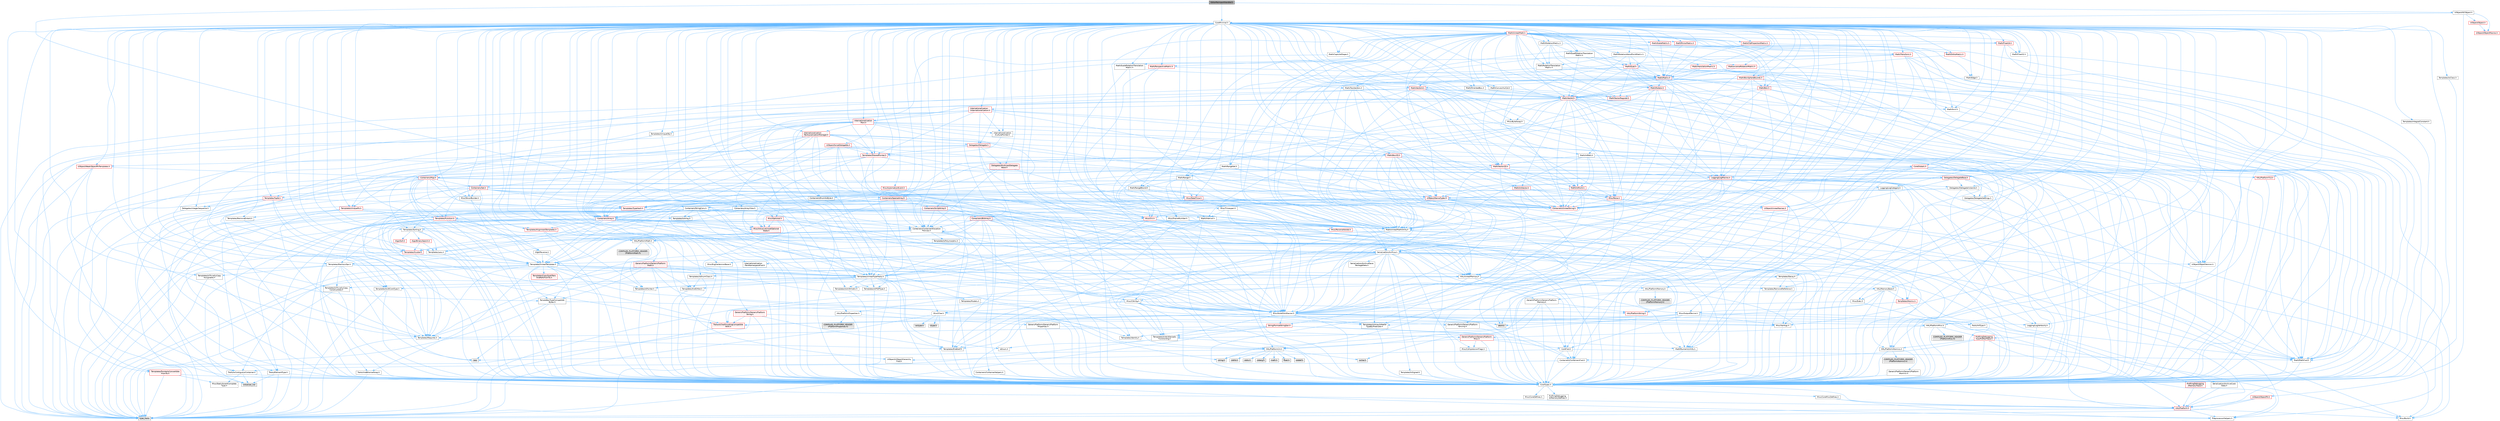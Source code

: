 digraph "EditorReimportHandler.h"
{
 // INTERACTIVE_SVG=YES
 // LATEX_PDF_SIZE
  bgcolor="transparent";
  edge [fontname=Helvetica,fontsize=10,labelfontname=Helvetica,labelfontsize=10];
  node [fontname=Helvetica,fontsize=10,shape=box,height=0.2,width=0.4];
  Node1 [id="Node000001",label="EditorReimportHandler.h",height=0.2,width=0.4,color="gray40", fillcolor="grey60", style="filled", fontcolor="black",tooltip=" "];
  Node1 -> Node2 [id="edge1_Node000001_Node000002",color="steelblue1",style="solid",tooltip=" "];
  Node2 [id="Node000002",label="CoreMinimal.h",height=0.2,width=0.4,color="grey40", fillcolor="white", style="filled",URL="$d7/d67/CoreMinimal_8h.html",tooltip=" "];
  Node2 -> Node3 [id="edge2_Node000002_Node000003",color="steelblue1",style="solid",tooltip=" "];
  Node3 [id="Node000003",label="CoreTypes.h",height=0.2,width=0.4,color="grey40", fillcolor="white", style="filled",URL="$dc/dec/CoreTypes_8h.html",tooltip=" "];
  Node3 -> Node4 [id="edge3_Node000003_Node000004",color="steelblue1",style="solid",tooltip=" "];
  Node4 [id="Node000004",label="HAL/Platform.h",height=0.2,width=0.4,color="red", fillcolor="#FFF0F0", style="filled",URL="$d9/dd0/Platform_8h.html",tooltip=" "];
  Node4 -> Node5 [id="edge4_Node000004_Node000005",color="steelblue1",style="solid",tooltip=" "];
  Node5 [id="Node000005",label="Misc/Build.h",height=0.2,width=0.4,color="grey40", fillcolor="white", style="filled",URL="$d3/dbb/Build_8h.html",tooltip=" "];
  Node4 -> Node7 [id="edge5_Node000004_Node000007",color="steelblue1",style="solid",tooltip=" "];
  Node7 [id="Node000007",label="type_traits",height=0.2,width=0.4,color="grey60", fillcolor="#E0E0E0", style="filled",tooltip=" "];
  Node4 -> Node8 [id="edge6_Node000004_Node000008",color="steelblue1",style="solid",tooltip=" "];
  Node8 [id="Node000008",label="PreprocessorHelpers.h",height=0.2,width=0.4,color="grey40", fillcolor="white", style="filled",URL="$db/ddb/PreprocessorHelpers_8h.html",tooltip=" "];
  Node3 -> Node14 [id="edge7_Node000003_Node000014",color="steelblue1",style="solid",tooltip=" "];
  Node14 [id="Node000014",label="ProfilingDebugging\l/UMemoryDefines.h",height=0.2,width=0.4,color="grey40", fillcolor="white", style="filled",URL="$d2/da2/UMemoryDefines_8h.html",tooltip=" "];
  Node3 -> Node15 [id="edge8_Node000003_Node000015",color="steelblue1",style="solid",tooltip=" "];
  Node15 [id="Node000015",label="Misc/CoreMiscDefines.h",height=0.2,width=0.4,color="grey40", fillcolor="white", style="filled",URL="$da/d38/CoreMiscDefines_8h.html",tooltip=" "];
  Node15 -> Node4 [id="edge9_Node000015_Node000004",color="steelblue1",style="solid",tooltip=" "];
  Node15 -> Node8 [id="edge10_Node000015_Node000008",color="steelblue1",style="solid",tooltip=" "];
  Node3 -> Node16 [id="edge11_Node000003_Node000016",color="steelblue1",style="solid",tooltip=" "];
  Node16 [id="Node000016",label="Misc/CoreDefines.h",height=0.2,width=0.4,color="grey40", fillcolor="white", style="filled",URL="$d3/dd2/CoreDefines_8h.html",tooltip=" "];
  Node2 -> Node17 [id="edge12_Node000002_Node000017",color="steelblue1",style="solid",tooltip=" "];
  Node17 [id="Node000017",label="CoreFwd.h",height=0.2,width=0.4,color="grey40", fillcolor="white", style="filled",URL="$d1/d1e/CoreFwd_8h.html",tooltip=" "];
  Node17 -> Node3 [id="edge13_Node000017_Node000003",color="steelblue1",style="solid",tooltip=" "];
  Node17 -> Node18 [id="edge14_Node000017_Node000018",color="steelblue1",style="solid",tooltip=" "];
  Node18 [id="Node000018",label="Containers/ContainersFwd.h",height=0.2,width=0.4,color="grey40", fillcolor="white", style="filled",URL="$d4/d0a/ContainersFwd_8h.html",tooltip=" "];
  Node18 -> Node4 [id="edge15_Node000018_Node000004",color="steelblue1",style="solid",tooltip=" "];
  Node18 -> Node3 [id="edge16_Node000018_Node000003",color="steelblue1",style="solid",tooltip=" "];
  Node18 -> Node19 [id="edge17_Node000018_Node000019",color="steelblue1",style="solid",tooltip=" "];
  Node19 [id="Node000019",label="Traits/IsContiguousContainer.h",height=0.2,width=0.4,color="grey40", fillcolor="white", style="filled",URL="$d5/d3c/IsContiguousContainer_8h.html",tooltip=" "];
  Node19 -> Node3 [id="edge18_Node000019_Node000003",color="steelblue1",style="solid",tooltip=" "];
  Node19 -> Node20 [id="edge19_Node000019_Node000020",color="steelblue1",style="solid",tooltip=" "];
  Node20 [id="Node000020",label="Misc/StaticAssertComplete\lType.h",height=0.2,width=0.4,color="grey40", fillcolor="white", style="filled",URL="$d5/d4e/StaticAssertCompleteType_8h.html",tooltip=" "];
  Node19 -> Node21 [id="edge20_Node000019_Node000021",color="steelblue1",style="solid",tooltip=" "];
  Node21 [id="Node000021",label="initializer_list",height=0.2,width=0.4,color="grey60", fillcolor="#E0E0E0", style="filled",tooltip=" "];
  Node17 -> Node22 [id="edge21_Node000017_Node000022",color="steelblue1",style="solid",tooltip=" "];
  Node22 [id="Node000022",label="Math/MathFwd.h",height=0.2,width=0.4,color="grey40", fillcolor="white", style="filled",URL="$d2/d10/MathFwd_8h.html",tooltip=" "];
  Node22 -> Node4 [id="edge22_Node000022_Node000004",color="steelblue1",style="solid",tooltip=" "];
  Node17 -> Node23 [id="edge23_Node000017_Node000023",color="steelblue1",style="solid",tooltip=" "];
  Node23 [id="Node000023",label="UObject/UObjectHierarchy\lFwd.h",height=0.2,width=0.4,color="grey40", fillcolor="white", style="filled",URL="$d3/d13/UObjectHierarchyFwd_8h.html",tooltip=" "];
  Node2 -> Node23 [id="edge24_Node000002_Node000023",color="steelblue1",style="solid",tooltip=" "];
  Node2 -> Node18 [id="edge25_Node000002_Node000018",color="steelblue1",style="solid",tooltip=" "];
  Node2 -> Node24 [id="edge26_Node000002_Node000024",color="steelblue1",style="solid",tooltip=" "];
  Node24 [id="Node000024",label="Misc/VarArgs.h",height=0.2,width=0.4,color="grey40", fillcolor="white", style="filled",URL="$d5/d6f/VarArgs_8h.html",tooltip=" "];
  Node24 -> Node3 [id="edge27_Node000024_Node000003",color="steelblue1",style="solid",tooltip=" "];
  Node2 -> Node25 [id="edge28_Node000002_Node000025",color="steelblue1",style="solid",tooltip=" "];
  Node25 [id="Node000025",label="Logging/LogVerbosity.h",height=0.2,width=0.4,color="grey40", fillcolor="white", style="filled",URL="$d2/d8f/LogVerbosity_8h.html",tooltip=" "];
  Node25 -> Node3 [id="edge29_Node000025_Node000003",color="steelblue1",style="solid",tooltip=" "];
  Node2 -> Node26 [id="edge30_Node000002_Node000026",color="steelblue1",style="solid",tooltip=" "];
  Node26 [id="Node000026",label="Misc/OutputDevice.h",height=0.2,width=0.4,color="grey40", fillcolor="white", style="filled",URL="$d7/d32/OutputDevice_8h.html",tooltip=" "];
  Node26 -> Node17 [id="edge31_Node000026_Node000017",color="steelblue1",style="solid",tooltip=" "];
  Node26 -> Node3 [id="edge32_Node000026_Node000003",color="steelblue1",style="solid",tooltip=" "];
  Node26 -> Node25 [id="edge33_Node000026_Node000025",color="steelblue1",style="solid",tooltip=" "];
  Node26 -> Node24 [id="edge34_Node000026_Node000024",color="steelblue1",style="solid",tooltip=" "];
  Node26 -> Node27 [id="edge35_Node000026_Node000027",color="steelblue1",style="solid",tooltip=" "];
  Node27 [id="Node000027",label="Templates/IsArrayOrRefOf\lTypeByPredicate.h",height=0.2,width=0.4,color="grey40", fillcolor="white", style="filled",URL="$d6/da1/IsArrayOrRefOfTypeByPredicate_8h.html",tooltip=" "];
  Node27 -> Node3 [id="edge36_Node000027_Node000003",color="steelblue1",style="solid",tooltip=" "];
  Node26 -> Node28 [id="edge37_Node000026_Node000028",color="steelblue1",style="solid",tooltip=" "];
  Node28 [id="Node000028",label="Templates/IsValidVariadic\lFunctionArg.h",height=0.2,width=0.4,color="grey40", fillcolor="white", style="filled",URL="$d0/dc8/IsValidVariadicFunctionArg_8h.html",tooltip=" "];
  Node28 -> Node3 [id="edge38_Node000028_Node000003",color="steelblue1",style="solid",tooltip=" "];
  Node28 -> Node29 [id="edge39_Node000028_Node000029",color="steelblue1",style="solid",tooltip=" "];
  Node29 [id="Node000029",label="IsEnum.h",height=0.2,width=0.4,color="grey40", fillcolor="white", style="filled",URL="$d4/de5/IsEnum_8h.html",tooltip=" "];
  Node28 -> Node7 [id="edge40_Node000028_Node000007",color="steelblue1",style="solid",tooltip=" "];
  Node26 -> Node30 [id="edge41_Node000026_Node000030",color="steelblue1",style="solid",tooltip=" "];
  Node30 [id="Node000030",label="Traits/IsCharEncodingCompatible\lWith.h",height=0.2,width=0.4,color="red", fillcolor="#FFF0F0", style="filled",URL="$df/dd1/IsCharEncodingCompatibleWith_8h.html",tooltip=" "];
  Node30 -> Node7 [id="edge42_Node000030_Node000007",color="steelblue1",style="solid",tooltip=" "];
  Node2 -> Node32 [id="edge43_Node000002_Node000032",color="steelblue1",style="solid",tooltip=" "];
  Node32 [id="Node000032",label="HAL/PlatformCrt.h",height=0.2,width=0.4,color="grey40", fillcolor="white", style="filled",URL="$d8/d75/PlatformCrt_8h.html",tooltip=" "];
  Node32 -> Node33 [id="edge44_Node000032_Node000033",color="steelblue1",style="solid",tooltip=" "];
  Node33 [id="Node000033",label="new",height=0.2,width=0.4,color="grey60", fillcolor="#E0E0E0", style="filled",tooltip=" "];
  Node32 -> Node34 [id="edge45_Node000032_Node000034",color="steelblue1",style="solid",tooltip=" "];
  Node34 [id="Node000034",label="wchar.h",height=0.2,width=0.4,color="grey60", fillcolor="#E0E0E0", style="filled",tooltip=" "];
  Node32 -> Node35 [id="edge46_Node000032_Node000035",color="steelblue1",style="solid",tooltip=" "];
  Node35 [id="Node000035",label="stddef.h",height=0.2,width=0.4,color="grey60", fillcolor="#E0E0E0", style="filled",tooltip=" "];
  Node32 -> Node36 [id="edge47_Node000032_Node000036",color="steelblue1",style="solid",tooltip=" "];
  Node36 [id="Node000036",label="stdlib.h",height=0.2,width=0.4,color="grey60", fillcolor="#E0E0E0", style="filled",tooltip=" "];
  Node32 -> Node37 [id="edge48_Node000032_Node000037",color="steelblue1",style="solid",tooltip=" "];
  Node37 [id="Node000037",label="stdio.h",height=0.2,width=0.4,color="grey60", fillcolor="#E0E0E0", style="filled",tooltip=" "];
  Node32 -> Node38 [id="edge49_Node000032_Node000038",color="steelblue1",style="solid",tooltip=" "];
  Node38 [id="Node000038",label="stdarg.h",height=0.2,width=0.4,color="grey60", fillcolor="#E0E0E0", style="filled",tooltip=" "];
  Node32 -> Node39 [id="edge50_Node000032_Node000039",color="steelblue1",style="solid",tooltip=" "];
  Node39 [id="Node000039",label="math.h",height=0.2,width=0.4,color="grey60", fillcolor="#E0E0E0", style="filled",tooltip=" "];
  Node32 -> Node40 [id="edge51_Node000032_Node000040",color="steelblue1",style="solid",tooltip=" "];
  Node40 [id="Node000040",label="float.h",height=0.2,width=0.4,color="grey60", fillcolor="#E0E0E0", style="filled",tooltip=" "];
  Node32 -> Node41 [id="edge52_Node000032_Node000041",color="steelblue1",style="solid",tooltip=" "];
  Node41 [id="Node000041",label="string.h",height=0.2,width=0.4,color="grey60", fillcolor="#E0E0E0", style="filled",tooltip=" "];
  Node2 -> Node42 [id="edge53_Node000002_Node000042",color="steelblue1",style="solid",tooltip=" "];
  Node42 [id="Node000042",label="HAL/PlatformMisc.h",height=0.2,width=0.4,color="grey40", fillcolor="white", style="filled",URL="$d0/df5/PlatformMisc_8h.html",tooltip=" "];
  Node42 -> Node3 [id="edge54_Node000042_Node000003",color="steelblue1",style="solid",tooltip=" "];
  Node42 -> Node43 [id="edge55_Node000042_Node000043",color="steelblue1",style="solid",tooltip=" "];
  Node43 [id="Node000043",label="GenericPlatform/GenericPlatform\lMisc.h",height=0.2,width=0.4,color="red", fillcolor="#FFF0F0", style="filled",URL="$db/d9a/GenericPlatformMisc_8h.html",tooltip=" "];
  Node43 -> Node17 [id="edge56_Node000043_Node000017",color="steelblue1",style="solid",tooltip=" "];
  Node43 -> Node3 [id="edge57_Node000043_Node000003",color="steelblue1",style="solid",tooltip=" "];
  Node43 -> Node32 [id="edge58_Node000043_Node000032",color="steelblue1",style="solid",tooltip=" "];
  Node43 -> Node47 [id="edge59_Node000043_Node000047",color="steelblue1",style="solid",tooltip=" "];
  Node47 [id="Node000047",label="Math/NumericLimits.h",height=0.2,width=0.4,color="grey40", fillcolor="white", style="filled",URL="$df/d1b/NumericLimits_8h.html",tooltip=" "];
  Node47 -> Node3 [id="edge60_Node000047_Node000003",color="steelblue1",style="solid",tooltip=" "];
  Node43 -> Node48 [id="edge61_Node000043_Node000048",color="steelblue1",style="solid",tooltip=" "];
  Node48 [id="Node000048",label="Misc/CompressionFlags.h",height=0.2,width=0.4,color="grey40", fillcolor="white", style="filled",URL="$d9/d76/CompressionFlags_8h.html",tooltip=" "];
  Node42 -> Node52 [id="edge62_Node000042_Node000052",color="steelblue1",style="solid",tooltip=" "];
  Node52 [id="Node000052",label="COMPILED_PLATFORM_HEADER\l(PlatformMisc.h)",height=0.2,width=0.4,color="grey60", fillcolor="#E0E0E0", style="filled",tooltip=" "];
  Node42 -> Node53 [id="edge63_Node000042_Node000053",color="steelblue1",style="solid",tooltip=" "];
  Node53 [id="Node000053",label="ProfilingDebugging\l/CpuProfilerTrace.h",height=0.2,width=0.4,color="red", fillcolor="#FFF0F0", style="filled",URL="$da/dcb/CpuProfilerTrace_8h.html",tooltip=" "];
  Node53 -> Node3 [id="edge64_Node000053_Node000003",color="steelblue1",style="solid",tooltip=" "];
  Node53 -> Node18 [id="edge65_Node000053_Node000018",color="steelblue1",style="solid",tooltip=" "];
  Node53 -> Node54 [id="edge66_Node000053_Node000054",color="steelblue1",style="solid",tooltip=" "];
  Node54 [id="Node000054",label="HAL/PlatformAtomics.h",height=0.2,width=0.4,color="grey40", fillcolor="white", style="filled",URL="$d3/d36/PlatformAtomics_8h.html",tooltip=" "];
  Node54 -> Node3 [id="edge67_Node000054_Node000003",color="steelblue1",style="solid",tooltip=" "];
  Node54 -> Node55 [id="edge68_Node000054_Node000055",color="steelblue1",style="solid",tooltip=" "];
  Node55 [id="Node000055",label="GenericPlatform/GenericPlatform\lAtomics.h",height=0.2,width=0.4,color="grey40", fillcolor="white", style="filled",URL="$da/d72/GenericPlatformAtomics_8h.html",tooltip=" "];
  Node55 -> Node3 [id="edge69_Node000055_Node000003",color="steelblue1",style="solid",tooltip=" "];
  Node54 -> Node56 [id="edge70_Node000054_Node000056",color="steelblue1",style="solid",tooltip=" "];
  Node56 [id="Node000056",label="COMPILED_PLATFORM_HEADER\l(PlatformAtomics.h)",height=0.2,width=0.4,color="grey60", fillcolor="#E0E0E0", style="filled",tooltip=" "];
  Node53 -> Node8 [id="edge71_Node000053_Node000008",color="steelblue1",style="solid",tooltip=" "];
  Node53 -> Node5 [id="edge72_Node000053_Node000005",color="steelblue1",style="solid",tooltip=" "];
  Node2 -> Node61 [id="edge73_Node000002_Node000061",color="steelblue1",style="solid",tooltip=" "];
  Node61 [id="Node000061",label="Misc/AssertionMacros.h",height=0.2,width=0.4,color="grey40", fillcolor="white", style="filled",URL="$d0/dfa/AssertionMacros_8h.html",tooltip=" "];
  Node61 -> Node3 [id="edge74_Node000061_Node000003",color="steelblue1",style="solid",tooltip=" "];
  Node61 -> Node4 [id="edge75_Node000061_Node000004",color="steelblue1",style="solid",tooltip=" "];
  Node61 -> Node42 [id="edge76_Node000061_Node000042",color="steelblue1",style="solid",tooltip=" "];
  Node61 -> Node8 [id="edge77_Node000061_Node000008",color="steelblue1",style="solid",tooltip=" "];
  Node61 -> Node62 [id="edge78_Node000061_Node000062",color="steelblue1",style="solid",tooltip=" "];
  Node62 [id="Node000062",label="Templates/EnableIf.h",height=0.2,width=0.4,color="grey40", fillcolor="white", style="filled",URL="$d7/d60/EnableIf_8h.html",tooltip=" "];
  Node62 -> Node3 [id="edge79_Node000062_Node000003",color="steelblue1",style="solid",tooltip=" "];
  Node61 -> Node27 [id="edge80_Node000061_Node000027",color="steelblue1",style="solid",tooltip=" "];
  Node61 -> Node28 [id="edge81_Node000061_Node000028",color="steelblue1",style="solid",tooltip=" "];
  Node61 -> Node30 [id="edge82_Node000061_Node000030",color="steelblue1",style="solid",tooltip=" "];
  Node61 -> Node24 [id="edge83_Node000061_Node000024",color="steelblue1",style="solid",tooltip=" "];
  Node61 -> Node63 [id="edge84_Node000061_Node000063",color="steelblue1",style="solid",tooltip=" "];
  Node63 [id="Node000063",label="String/FormatStringSan.h",height=0.2,width=0.4,color="red", fillcolor="#FFF0F0", style="filled",URL="$d3/d8b/FormatStringSan_8h.html",tooltip=" "];
  Node63 -> Node7 [id="edge85_Node000063_Node000007",color="steelblue1",style="solid",tooltip=" "];
  Node63 -> Node3 [id="edge86_Node000063_Node000003",color="steelblue1",style="solid",tooltip=" "];
  Node63 -> Node64 [id="edge87_Node000063_Node000064",color="steelblue1",style="solid",tooltip=" "];
  Node64 [id="Node000064",label="Templates/Requires.h",height=0.2,width=0.4,color="grey40", fillcolor="white", style="filled",URL="$dc/d96/Requires_8h.html",tooltip=" "];
  Node64 -> Node62 [id="edge88_Node000064_Node000062",color="steelblue1",style="solid",tooltip=" "];
  Node64 -> Node7 [id="edge89_Node000064_Node000007",color="steelblue1",style="solid",tooltip=" "];
  Node63 -> Node65 [id="edge90_Node000063_Node000065",color="steelblue1",style="solid",tooltip=" "];
  Node65 [id="Node000065",label="Templates/Identity.h",height=0.2,width=0.4,color="grey40", fillcolor="white", style="filled",URL="$d0/dd5/Identity_8h.html",tooltip=" "];
  Node63 -> Node28 [id="edge91_Node000063_Node000028",color="steelblue1",style="solid",tooltip=" "];
  Node63 -> Node18 [id="edge92_Node000063_Node000018",color="steelblue1",style="solid",tooltip=" "];
  Node61 -> Node69 [id="edge93_Node000061_Node000069",color="steelblue1",style="solid",tooltip=" "];
  Node69 [id="Node000069",label="atomic",height=0.2,width=0.4,color="grey60", fillcolor="#E0E0E0", style="filled",tooltip=" "];
  Node2 -> Node70 [id="edge94_Node000002_Node000070",color="steelblue1",style="solid",tooltip=" "];
  Node70 [id="Node000070",label="Templates/IsPointer.h",height=0.2,width=0.4,color="grey40", fillcolor="white", style="filled",URL="$d7/d05/IsPointer_8h.html",tooltip=" "];
  Node70 -> Node3 [id="edge95_Node000070_Node000003",color="steelblue1",style="solid",tooltip=" "];
  Node2 -> Node71 [id="edge96_Node000002_Node000071",color="steelblue1",style="solid",tooltip=" "];
  Node71 [id="Node000071",label="HAL/PlatformMemory.h",height=0.2,width=0.4,color="grey40", fillcolor="white", style="filled",URL="$de/d68/PlatformMemory_8h.html",tooltip=" "];
  Node71 -> Node3 [id="edge97_Node000071_Node000003",color="steelblue1",style="solid",tooltip=" "];
  Node71 -> Node72 [id="edge98_Node000071_Node000072",color="steelblue1",style="solid",tooltip=" "];
  Node72 [id="Node000072",label="GenericPlatform/GenericPlatform\lMemory.h",height=0.2,width=0.4,color="grey40", fillcolor="white", style="filled",URL="$dd/d22/GenericPlatformMemory_8h.html",tooltip=" "];
  Node72 -> Node17 [id="edge99_Node000072_Node000017",color="steelblue1",style="solid",tooltip=" "];
  Node72 -> Node3 [id="edge100_Node000072_Node000003",color="steelblue1",style="solid",tooltip=" "];
  Node72 -> Node73 [id="edge101_Node000072_Node000073",color="steelblue1",style="solid",tooltip=" "];
  Node73 [id="Node000073",label="HAL/PlatformString.h",height=0.2,width=0.4,color="red", fillcolor="#FFF0F0", style="filled",URL="$db/db5/PlatformString_8h.html",tooltip=" "];
  Node73 -> Node3 [id="edge102_Node000073_Node000003",color="steelblue1",style="solid",tooltip=" "];
  Node72 -> Node41 [id="edge103_Node000072_Node000041",color="steelblue1",style="solid",tooltip=" "];
  Node72 -> Node34 [id="edge104_Node000072_Node000034",color="steelblue1",style="solid",tooltip=" "];
  Node71 -> Node75 [id="edge105_Node000071_Node000075",color="steelblue1",style="solid",tooltip=" "];
  Node75 [id="Node000075",label="COMPILED_PLATFORM_HEADER\l(PlatformMemory.h)",height=0.2,width=0.4,color="grey60", fillcolor="#E0E0E0", style="filled",tooltip=" "];
  Node2 -> Node54 [id="edge106_Node000002_Node000054",color="steelblue1",style="solid",tooltip=" "];
  Node2 -> Node76 [id="edge107_Node000002_Node000076",color="steelblue1",style="solid",tooltip=" "];
  Node76 [id="Node000076",label="Misc/Exec.h",height=0.2,width=0.4,color="grey40", fillcolor="white", style="filled",URL="$de/ddb/Exec_8h.html",tooltip=" "];
  Node76 -> Node3 [id="edge108_Node000076_Node000003",color="steelblue1",style="solid",tooltip=" "];
  Node76 -> Node61 [id="edge109_Node000076_Node000061",color="steelblue1",style="solid",tooltip=" "];
  Node2 -> Node77 [id="edge110_Node000002_Node000077",color="steelblue1",style="solid",tooltip=" "];
  Node77 [id="Node000077",label="HAL/MemoryBase.h",height=0.2,width=0.4,color="grey40", fillcolor="white", style="filled",URL="$d6/d9f/MemoryBase_8h.html",tooltip=" "];
  Node77 -> Node3 [id="edge111_Node000077_Node000003",color="steelblue1",style="solid",tooltip=" "];
  Node77 -> Node54 [id="edge112_Node000077_Node000054",color="steelblue1",style="solid",tooltip=" "];
  Node77 -> Node32 [id="edge113_Node000077_Node000032",color="steelblue1",style="solid",tooltip=" "];
  Node77 -> Node76 [id="edge114_Node000077_Node000076",color="steelblue1",style="solid",tooltip=" "];
  Node77 -> Node26 [id="edge115_Node000077_Node000026",color="steelblue1",style="solid",tooltip=" "];
  Node77 -> Node78 [id="edge116_Node000077_Node000078",color="steelblue1",style="solid",tooltip=" "];
  Node78 [id="Node000078",label="Templates/Atomic.h",height=0.2,width=0.4,color="red", fillcolor="#FFF0F0", style="filled",URL="$d3/d91/Atomic_8h.html",tooltip=" "];
  Node78 -> Node86 [id="edge117_Node000078_Node000086",color="steelblue1",style="solid",tooltip=" "];
  Node86 [id="Node000086",label="Traits/IntType.h",height=0.2,width=0.4,color="grey40", fillcolor="white", style="filled",URL="$d7/deb/IntType_8h.html",tooltip=" "];
  Node86 -> Node4 [id="edge118_Node000086_Node000004",color="steelblue1",style="solid",tooltip=" "];
  Node78 -> Node69 [id="edge119_Node000078_Node000069",color="steelblue1",style="solid",tooltip=" "];
  Node2 -> Node87 [id="edge120_Node000002_Node000087",color="steelblue1",style="solid",tooltip=" "];
  Node87 [id="Node000087",label="HAL/UnrealMemory.h",height=0.2,width=0.4,color="grey40", fillcolor="white", style="filled",URL="$d9/d96/UnrealMemory_8h.html",tooltip=" "];
  Node87 -> Node3 [id="edge121_Node000087_Node000003",color="steelblue1",style="solid",tooltip=" "];
  Node87 -> Node72 [id="edge122_Node000087_Node000072",color="steelblue1",style="solid",tooltip=" "];
  Node87 -> Node77 [id="edge123_Node000087_Node000077",color="steelblue1",style="solid",tooltip=" "];
  Node87 -> Node71 [id="edge124_Node000087_Node000071",color="steelblue1",style="solid",tooltip=" "];
  Node87 -> Node88 [id="edge125_Node000087_Node000088",color="steelblue1",style="solid",tooltip=" "];
  Node88 [id="Node000088",label="ProfilingDebugging\l/MemoryTrace.h",height=0.2,width=0.4,color="red", fillcolor="#FFF0F0", style="filled",URL="$da/dd7/MemoryTrace_8h.html",tooltip=" "];
  Node88 -> Node4 [id="edge126_Node000088_Node000004",color="steelblue1",style="solid",tooltip=" "];
  Node87 -> Node70 [id="edge127_Node000087_Node000070",color="steelblue1",style="solid",tooltip=" "];
  Node2 -> Node89 [id="edge128_Node000002_Node000089",color="steelblue1",style="solid",tooltip=" "];
  Node89 [id="Node000089",label="Templates/IsArithmetic.h",height=0.2,width=0.4,color="grey40", fillcolor="white", style="filled",URL="$d2/d5d/IsArithmetic_8h.html",tooltip=" "];
  Node89 -> Node3 [id="edge129_Node000089_Node000003",color="steelblue1",style="solid",tooltip=" "];
  Node2 -> Node83 [id="edge130_Node000002_Node000083",color="steelblue1",style="solid",tooltip=" "];
  Node83 [id="Node000083",label="Templates/AndOrNot.h",height=0.2,width=0.4,color="grey40", fillcolor="white", style="filled",URL="$db/d0a/AndOrNot_8h.html",tooltip=" "];
  Node83 -> Node3 [id="edge131_Node000083_Node000003",color="steelblue1",style="solid",tooltip=" "];
  Node2 -> Node90 [id="edge132_Node000002_Node000090",color="steelblue1",style="solid",tooltip=" "];
  Node90 [id="Node000090",label="Templates/IsPODType.h",height=0.2,width=0.4,color="grey40", fillcolor="white", style="filled",URL="$d7/db1/IsPODType_8h.html",tooltip=" "];
  Node90 -> Node3 [id="edge133_Node000090_Node000003",color="steelblue1",style="solid",tooltip=" "];
  Node2 -> Node91 [id="edge134_Node000002_Node000091",color="steelblue1",style="solid",tooltip=" "];
  Node91 [id="Node000091",label="Templates/IsUECoreType.h",height=0.2,width=0.4,color="grey40", fillcolor="white", style="filled",URL="$d1/db8/IsUECoreType_8h.html",tooltip=" "];
  Node91 -> Node3 [id="edge135_Node000091_Node000003",color="steelblue1",style="solid",tooltip=" "];
  Node91 -> Node7 [id="edge136_Node000091_Node000007",color="steelblue1",style="solid",tooltip=" "];
  Node2 -> Node84 [id="edge137_Node000002_Node000084",color="steelblue1",style="solid",tooltip=" "];
  Node84 [id="Node000084",label="Templates/IsTriviallyCopy\lConstructible.h",height=0.2,width=0.4,color="grey40", fillcolor="white", style="filled",URL="$d3/d78/IsTriviallyCopyConstructible_8h.html",tooltip=" "];
  Node84 -> Node3 [id="edge138_Node000084_Node000003",color="steelblue1",style="solid",tooltip=" "];
  Node84 -> Node7 [id="edge139_Node000084_Node000007",color="steelblue1",style="solid",tooltip=" "];
  Node2 -> Node92 [id="edge140_Node000002_Node000092",color="steelblue1",style="solid",tooltip=" "];
  Node92 [id="Node000092",label="Templates/UnrealTypeTraits.h",height=0.2,width=0.4,color="grey40", fillcolor="white", style="filled",URL="$d2/d2d/UnrealTypeTraits_8h.html",tooltip=" "];
  Node92 -> Node3 [id="edge141_Node000092_Node000003",color="steelblue1",style="solid",tooltip=" "];
  Node92 -> Node70 [id="edge142_Node000092_Node000070",color="steelblue1",style="solid",tooltip=" "];
  Node92 -> Node61 [id="edge143_Node000092_Node000061",color="steelblue1",style="solid",tooltip=" "];
  Node92 -> Node83 [id="edge144_Node000092_Node000083",color="steelblue1",style="solid",tooltip=" "];
  Node92 -> Node62 [id="edge145_Node000092_Node000062",color="steelblue1",style="solid",tooltip=" "];
  Node92 -> Node89 [id="edge146_Node000092_Node000089",color="steelblue1",style="solid",tooltip=" "];
  Node92 -> Node29 [id="edge147_Node000092_Node000029",color="steelblue1",style="solid",tooltip=" "];
  Node92 -> Node93 [id="edge148_Node000092_Node000093",color="steelblue1",style="solid",tooltip=" "];
  Node93 [id="Node000093",label="Templates/Models.h",height=0.2,width=0.4,color="grey40", fillcolor="white", style="filled",URL="$d3/d0c/Models_8h.html",tooltip=" "];
  Node93 -> Node65 [id="edge149_Node000093_Node000065",color="steelblue1",style="solid",tooltip=" "];
  Node92 -> Node90 [id="edge150_Node000092_Node000090",color="steelblue1",style="solid",tooltip=" "];
  Node92 -> Node91 [id="edge151_Node000092_Node000091",color="steelblue1",style="solid",tooltip=" "];
  Node92 -> Node84 [id="edge152_Node000092_Node000084",color="steelblue1",style="solid",tooltip=" "];
  Node2 -> Node62 [id="edge153_Node000002_Node000062",color="steelblue1",style="solid",tooltip=" "];
  Node2 -> Node94 [id="edge154_Node000002_Node000094",color="steelblue1",style="solid",tooltip=" "];
  Node94 [id="Node000094",label="Templates/RemoveReference.h",height=0.2,width=0.4,color="grey40", fillcolor="white", style="filled",URL="$da/dbe/RemoveReference_8h.html",tooltip=" "];
  Node94 -> Node3 [id="edge155_Node000094_Node000003",color="steelblue1",style="solid",tooltip=" "];
  Node2 -> Node95 [id="edge156_Node000002_Node000095",color="steelblue1",style="solid",tooltip=" "];
  Node95 [id="Node000095",label="Templates/IntegralConstant.h",height=0.2,width=0.4,color="grey40", fillcolor="white", style="filled",URL="$db/d1b/IntegralConstant_8h.html",tooltip=" "];
  Node95 -> Node3 [id="edge157_Node000095_Node000003",color="steelblue1",style="solid",tooltip=" "];
  Node2 -> Node96 [id="edge158_Node000002_Node000096",color="steelblue1",style="solid",tooltip=" "];
  Node96 [id="Node000096",label="Templates/IsClass.h",height=0.2,width=0.4,color="grey40", fillcolor="white", style="filled",URL="$db/dcb/IsClass_8h.html",tooltip=" "];
  Node96 -> Node3 [id="edge159_Node000096_Node000003",color="steelblue1",style="solid",tooltip=" "];
  Node2 -> Node97 [id="edge160_Node000002_Node000097",color="steelblue1",style="solid",tooltip=" "];
  Node97 [id="Node000097",label="Templates/TypeCompatible\lBytes.h",height=0.2,width=0.4,color="grey40", fillcolor="white", style="filled",URL="$df/d0a/TypeCompatibleBytes_8h.html",tooltip=" "];
  Node97 -> Node3 [id="edge161_Node000097_Node000003",color="steelblue1",style="solid",tooltip=" "];
  Node97 -> Node41 [id="edge162_Node000097_Node000041",color="steelblue1",style="solid",tooltip=" "];
  Node97 -> Node33 [id="edge163_Node000097_Node000033",color="steelblue1",style="solid",tooltip=" "];
  Node97 -> Node7 [id="edge164_Node000097_Node000007",color="steelblue1",style="solid",tooltip=" "];
  Node2 -> Node19 [id="edge165_Node000002_Node000019",color="steelblue1",style="solid",tooltip=" "];
  Node2 -> Node98 [id="edge166_Node000002_Node000098",color="steelblue1",style="solid",tooltip=" "];
  Node98 [id="Node000098",label="Templates/UnrealTemplate.h",height=0.2,width=0.4,color="grey40", fillcolor="white", style="filled",URL="$d4/d24/UnrealTemplate_8h.html",tooltip=" "];
  Node98 -> Node3 [id="edge167_Node000098_Node000003",color="steelblue1",style="solid",tooltip=" "];
  Node98 -> Node70 [id="edge168_Node000098_Node000070",color="steelblue1",style="solid",tooltip=" "];
  Node98 -> Node87 [id="edge169_Node000098_Node000087",color="steelblue1",style="solid",tooltip=" "];
  Node98 -> Node99 [id="edge170_Node000098_Node000099",color="steelblue1",style="solid",tooltip=" "];
  Node99 [id="Node000099",label="Templates/CopyQualifiers\lAndRefsFromTo.h",height=0.2,width=0.4,color="red", fillcolor="#FFF0F0", style="filled",URL="$d3/db3/CopyQualifiersAndRefsFromTo_8h.html",tooltip=" "];
  Node98 -> Node92 [id="edge171_Node000098_Node000092",color="steelblue1",style="solid",tooltip=" "];
  Node98 -> Node94 [id="edge172_Node000098_Node000094",color="steelblue1",style="solid",tooltip=" "];
  Node98 -> Node64 [id="edge173_Node000098_Node000064",color="steelblue1",style="solid",tooltip=" "];
  Node98 -> Node97 [id="edge174_Node000098_Node000097",color="steelblue1",style="solid",tooltip=" "];
  Node98 -> Node65 [id="edge175_Node000098_Node000065",color="steelblue1",style="solid",tooltip=" "];
  Node98 -> Node19 [id="edge176_Node000098_Node000019",color="steelblue1",style="solid",tooltip=" "];
  Node98 -> Node101 [id="edge177_Node000098_Node000101",color="steelblue1",style="solid",tooltip=" "];
  Node101 [id="Node000101",label="Traits/UseBitwiseSwap.h",height=0.2,width=0.4,color="grey40", fillcolor="white", style="filled",URL="$db/df3/UseBitwiseSwap_8h.html",tooltip=" "];
  Node101 -> Node3 [id="edge178_Node000101_Node000003",color="steelblue1",style="solid",tooltip=" "];
  Node101 -> Node7 [id="edge179_Node000101_Node000007",color="steelblue1",style="solid",tooltip=" "];
  Node98 -> Node7 [id="edge180_Node000098_Node000007",color="steelblue1",style="solid",tooltip=" "];
  Node2 -> Node47 [id="edge181_Node000002_Node000047",color="steelblue1",style="solid",tooltip=" "];
  Node2 -> Node102 [id="edge182_Node000002_Node000102",color="steelblue1",style="solid",tooltip=" "];
  Node102 [id="Node000102",label="HAL/PlatformMath.h",height=0.2,width=0.4,color="grey40", fillcolor="white", style="filled",URL="$dc/d53/PlatformMath_8h.html",tooltip=" "];
  Node102 -> Node3 [id="edge183_Node000102_Node000003",color="steelblue1",style="solid",tooltip=" "];
  Node102 -> Node103 [id="edge184_Node000102_Node000103",color="steelblue1",style="solid",tooltip=" "];
  Node103 [id="Node000103",label="GenericPlatform/GenericPlatform\lMath.h",height=0.2,width=0.4,color="red", fillcolor="#FFF0F0", style="filled",URL="$d5/d79/GenericPlatformMath_8h.html",tooltip=" "];
  Node103 -> Node3 [id="edge185_Node000103_Node000003",color="steelblue1",style="solid",tooltip=" "];
  Node103 -> Node18 [id="edge186_Node000103_Node000018",color="steelblue1",style="solid",tooltip=" "];
  Node103 -> Node32 [id="edge187_Node000103_Node000032",color="steelblue1",style="solid",tooltip=" "];
  Node103 -> Node83 [id="edge188_Node000103_Node000083",color="steelblue1",style="solid",tooltip=" "];
  Node103 -> Node104 [id="edge189_Node000103_Node000104",color="steelblue1",style="solid",tooltip=" "];
  Node104 [id="Node000104",label="Templates/Decay.h",height=0.2,width=0.4,color="grey40", fillcolor="white", style="filled",URL="$dd/d0f/Decay_8h.html",tooltip=" "];
  Node104 -> Node3 [id="edge190_Node000104_Node000003",color="steelblue1",style="solid",tooltip=" "];
  Node104 -> Node94 [id="edge191_Node000104_Node000094",color="steelblue1",style="solid",tooltip=" "];
  Node104 -> Node7 [id="edge192_Node000104_Node000007",color="steelblue1",style="solid",tooltip=" "];
  Node103 -> Node92 [id="edge193_Node000103_Node000092",color="steelblue1",style="solid",tooltip=" "];
  Node103 -> Node64 [id="edge194_Node000103_Node000064",color="steelblue1",style="solid",tooltip=" "];
  Node103 -> Node97 [id="edge195_Node000103_Node000097",color="steelblue1",style="solid",tooltip=" "];
  Node103 -> Node7 [id="edge196_Node000103_Node000007",color="steelblue1",style="solid",tooltip=" "];
  Node102 -> Node109 [id="edge197_Node000102_Node000109",color="steelblue1",style="solid",tooltip=" "];
  Node109 [id="Node000109",label="COMPILED_PLATFORM_HEADER\l(PlatformMath.h)",height=0.2,width=0.4,color="grey60", fillcolor="#E0E0E0", style="filled",tooltip=" "];
  Node2 -> Node85 [id="edge198_Node000002_Node000085",color="steelblue1",style="solid",tooltip=" "];
  Node85 [id="Node000085",label="Templates/IsTriviallyCopy\lAssignable.h",height=0.2,width=0.4,color="grey40", fillcolor="white", style="filled",URL="$d2/df2/IsTriviallyCopyAssignable_8h.html",tooltip=" "];
  Node85 -> Node3 [id="edge199_Node000085_Node000003",color="steelblue1",style="solid",tooltip=" "];
  Node85 -> Node7 [id="edge200_Node000085_Node000007",color="steelblue1",style="solid",tooltip=" "];
  Node2 -> Node110 [id="edge201_Node000002_Node000110",color="steelblue1",style="solid",tooltip=" "];
  Node110 [id="Node000110",label="Templates/MemoryOps.h",height=0.2,width=0.4,color="grey40", fillcolor="white", style="filled",URL="$db/dea/MemoryOps_8h.html",tooltip=" "];
  Node110 -> Node3 [id="edge202_Node000110_Node000003",color="steelblue1",style="solid",tooltip=" "];
  Node110 -> Node87 [id="edge203_Node000110_Node000087",color="steelblue1",style="solid",tooltip=" "];
  Node110 -> Node85 [id="edge204_Node000110_Node000085",color="steelblue1",style="solid",tooltip=" "];
  Node110 -> Node84 [id="edge205_Node000110_Node000084",color="steelblue1",style="solid",tooltip=" "];
  Node110 -> Node64 [id="edge206_Node000110_Node000064",color="steelblue1",style="solid",tooltip=" "];
  Node110 -> Node92 [id="edge207_Node000110_Node000092",color="steelblue1",style="solid",tooltip=" "];
  Node110 -> Node101 [id="edge208_Node000110_Node000101",color="steelblue1",style="solid",tooltip=" "];
  Node110 -> Node33 [id="edge209_Node000110_Node000033",color="steelblue1",style="solid",tooltip=" "];
  Node110 -> Node7 [id="edge210_Node000110_Node000007",color="steelblue1",style="solid",tooltip=" "];
  Node2 -> Node111 [id="edge211_Node000002_Node000111",color="steelblue1",style="solid",tooltip=" "];
  Node111 [id="Node000111",label="Containers/ContainerAllocation\lPolicies.h",height=0.2,width=0.4,color="grey40", fillcolor="white", style="filled",URL="$d7/dff/ContainerAllocationPolicies_8h.html",tooltip=" "];
  Node111 -> Node3 [id="edge212_Node000111_Node000003",color="steelblue1",style="solid",tooltip=" "];
  Node111 -> Node112 [id="edge213_Node000111_Node000112",color="steelblue1",style="solid",tooltip=" "];
  Node112 [id="Node000112",label="Containers/ContainerHelpers.h",height=0.2,width=0.4,color="grey40", fillcolor="white", style="filled",URL="$d7/d33/ContainerHelpers_8h.html",tooltip=" "];
  Node112 -> Node3 [id="edge214_Node000112_Node000003",color="steelblue1",style="solid",tooltip=" "];
  Node111 -> Node111 [id="edge215_Node000111_Node000111",color="steelblue1",style="solid",tooltip=" "];
  Node111 -> Node102 [id="edge216_Node000111_Node000102",color="steelblue1",style="solid",tooltip=" "];
  Node111 -> Node87 [id="edge217_Node000111_Node000087",color="steelblue1",style="solid",tooltip=" "];
  Node111 -> Node47 [id="edge218_Node000111_Node000047",color="steelblue1",style="solid",tooltip=" "];
  Node111 -> Node61 [id="edge219_Node000111_Node000061",color="steelblue1",style="solid",tooltip=" "];
  Node111 -> Node113 [id="edge220_Node000111_Node000113",color="steelblue1",style="solid",tooltip=" "];
  Node113 [id="Node000113",label="Templates/IsPolymorphic.h",height=0.2,width=0.4,color="grey40", fillcolor="white", style="filled",URL="$dc/d20/IsPolymorphic_8h.html",tooltip=" "];
  Node111 -> Node110 [id="edge221_Node000111_Node000110",color="steelblue1",style="solid",tooltip=" "];
  Node111 -> Node97 [id="edge222_Node000111_Node000097",color="steelblue1",style="solid",tooltip=" "];
  Node111 -> Node7 [id="edge223_Node000111_Node000007",color="steelblue1",style="solid",tooltip=" "];
  Node2 -> Node114 [id="edge224_Node000002_Node000114",color="steelblue1",style="solid",tooltip=" "];
  Node114 [id="Node000114",label="Templates/IsEnumClass.h",height=0.2,width=0.4,color="grey40", fillcolor="white", style="filled",URL="$d7/d15/IsEnumClass_8h.html",tooltip=" "];
  Node114 -> Node3 [id="edge225_Node000114_Node000003",color="steelblue1",style="solid",tooltip=" "];
  Node114 -> Node83 [id="edge226_Node000114_Node000083",color="steelblue1",style="solid",tooltip=" "];
  Node2 -> Node115 [id="edge227_Node000002_Node000115",color="steelblue1",style="solid",tooltip=" "];
  Node115 [id="Node000115",label="HAL/PlatformProperties.h",height=0.2,width=0.4,color="grey40", fillcolor="white", style="filled",URL="$d9/db0/PlatformProperties_8h.html",tooltip=" "];
  Node115 -> Node3 [id="edge228_Node000115_Node000003",color="steelblue1",style="solid",tooltip=" "];
  Node115 -> Node116 [id="edge229_Node000115_Node000116",color="steelblue1",style="solid",tooltip=" "];
  Node116 [id="Node000116",label="GenericPlatform/GenericPlatform\lProperties.h",height=0.2,width=0.4,color="grey40", fillcolor="white", style="filled",URL="$d2/dcd/GenericPlatformProperties_8h.html",tooltip=" "];
  Node116 -> Node3 [id="edge230_Node000116_Node000003",color="steelblue1",style="solid",tooltip=" "];
  Node116 -> Node43 [id="edge231_Node000116_Node000043",color="steelblue1",style="solid",tooltip=" "];
  Node115 -> Node117 [id="edge232_Node000115_Node000117",color="steelblue1",style="solid",tooltip=" "];
  Node117 [id="Node000117",label="COMPILED_PLATFORM_HEADER\l(PlatformProperties.h)",height=0.2,width=0.4,color="grey60", fillcolor="#E0E0E0", style="filled",tooltip=" "];
  Node2 -> Node118 [id="edge233_Node000002_Node000118",color="steelblue1",style="solid",tooltip=" "];
  Node118 [id="Node000118",label="Misc/EngineVersionBase.h",height=0.2,width=0.4,color="grey40", fillcolor="white", style="filled",URL="$d5/d2b/EngineVersionBase_8h.html",tooltip=" "];
  Node118 -> Node3 [id="edge234_Node000118_Node000003",color="steelblue1",style="solid",tooltip=" "];
  Node2 -> Node119 [id="edge235_Node000002_Node000119",color="steelblue1",style="solid",tooltip=" "];
  Node119 [id="Node000119",label="Internationalization\l/TextNamespaceFwd.h",height=0.2,width=0.4,color="grey40", fillcolor="white", style="filled",URL="$d8/d97/TextNamespaceFwd_8h.html",tooltip=" "];
  Node119 -> Node3 [id="edge236_Node000119_Node000003",color="steelblue1",style="solid",tooltip=" "];
  Node2 -> Node120 [id="edge237_Node000002_Node000120",color="steelblue1",style="solid",tooltip=" "];
  Node120 [id="Node000120",label="Serialization/Archive.h",height=0.2,width=0.4,color="grey40", fillcolor="white", style="filled",URL="$d7/d3b/Archive_8h.html",tooltip=" "];
  Node120 -> Node17 [id="edge238_Node000120_Node000017",color="steelblue1",style="solid",tooltip=" "];
  Node120 -> Node3 [id="edge239_Node000120_Node000003",color="steelblue1",style="solid",tooltip=" "];
  Node120 -> Node115 [id="edge240_Node000120_Node000115",color="steelblue1",style="solid",tooltip=" "];
  Node120 -> Node119 [id="edge241_Node000120_Node000119",color="steelblue1",style="solid",tooltip=" "];
  Node120 -> Node22 [id="edge242_Node000120_Node000022",color="steelblue1",style="solid",tooltip=" "];
  Node120 -> Node61 [id="edge243_Node000120_Node000061",color="steelblue1",style="solid",tooltip=" "];
  Node120 -> Node5 [id="edge244_Node000120_Node000005",color="steelblue1",style="solid",tooltip=" "];
  Node120 -> Node48 [id="edge245_Node000120_Node000048",color="steelblue1",style="solid",tooltip=" "];
  Node120 -> Node118 [id="edge246_Node000120_Node000118",color="steelblue1",style="solid",tooltip=" "];
  Node120 -> Node24 [id="edge247_Node000120_Node000024",color="steelblue1",style="solid",tooltip=" "];
  Node120 -> Node121 [id="edge248_Node000120_Node000121",color="steelblue1",style="solid",tooltip=" "];
  Node121 [id="Node000121",label="Serialization/ArchiveCook\lData.h",height=0.2,width=0.4,color="grey40", fillcolor="white", style="filled",URL="$dc/db6/ArchiveCookData_8h.html",tooltip=" "];
  Node121 -> Node4 [id="edge249_Node000121_Node000004",color="steelblue1",style="solid",tooltip=" "];
  Node120 -> Node122 [id="edge250_Node000120_Node000122",color="steelblue1",style="solid",tooltip=" "];
  Node122 [id="Node000122",label="Serialization/ArchiveSave\lPackageData.h",height=0.2,width=0.4,color="grey40", fillcolor="white", style="filled",URL="$d1/d37/ArchiveSavePackageData_8h.html",tooltip=" "];
  Node120 -> Node62 [id="edge251_Node000120_Node000062",color="steelblue1",style="solid",tooltip=" "];
  Node120 -> Node27 [id="edge252_Node000120_Node000027",color="steelblue1",style="solid",tooltip=" "];
  Node120 -> Node114 [id="edge253_Node000120_Node000114",color="steelblue1",style="solid",tooltip=" "];
  Node120 -> Node107 [id="edge254_Node000120_Node000107",color="steelblue1",style="solid",tooltip=" "];
  Node107 [id="Node000107",label="Templates/IsSigned.h",height=0.2,width=0.4,color="grey40", fillcolor="white", style="filled",URL="$d8/dd8/IsSigned_8h.html",tooltip=" "];
  Node107 -> Node3 [id="edge255_Node000107_Node000003",color="steelblue1",style="solid",tooltip=" "];
  Node120 -> Node28 [id="edge256_Node000120_Node000028",color="steelblue1",style="solid",tooltip=" "];
  Node120 -> Node98 [id="edge257_Node000120_Node000098",color="steelblue1",style="solid",tooltip=" "];
  Node120 -> Node30 [id="edge258_Node000120_Node000030",color="steelblue1",style="solid",tooltip=" "];
  Node120 -> Node123 [id="edge259_Node000120_Node000123",color="steelblue1",style="solid",tooltip=" "];
  Node123 [id="Node000123",label="UObject/ObjectVersion.h",height=0.2,width=0.4,color="grey40", fillcolor="white", style="filled",URL="$da/d63/ObjectVersion_8h.html",tooltip=" "];
  Node123 -> Node3 [id="edge260_Node000123_Node000003",color="steelblue1",style="solid",tooltip=" "];
  Node2 -> Node124 [id="edge261_Node000002_Node000124",color="steelblue1",style="solid",tooltip=" "];
  Node124 [id="Node000124",label="Templates/Less.h",height=0.2,width=0.4,color="grey40", fillcolor="white", style="filled",URL="$de/dc8/Less_8h.html",tooltip=" "];
  Node124 -> Node3 [id="edge262_Node000124_Node000003",color="steelblue1",style="solid",tooltip=" "];
  Node124 -> Node98 [id="edge263_Node000124_Node000098",color="steelblue1",style="solid",tooltip=" "];
  Node2 -> Node125 [id="edge264_Node000002_Node000125",color="steelblue1",style="solid",tooltip=" "];
  Node125 [id="Node000125",label="Templates/Sorting.h",height=0.2,width=0.4,color="grey40", fillcolor="white", style="filled",URL="$d3/d9e/Sorting_8h.html",tooltip=" "];
  Node125 -> Node3 [id="edge265_Node000125_Node000003",color="steelblue1",style="solid",tooltip=" "];
  Node125 -> Node126 [id="edge266_Node000125_Node000126",color="steelblue1",style="solid",tooltip=" "];
  Node126 [id="Node000126",label="Algo/BinarySearch.h",height=0.2,width=0.4,color="red", fillcolor="#FFF0F0", style="filled",URL="$db/db4/BinarySearch_8h.html",tooltip=" "];
  Node126 -> Node128 [id="edge267_Node000126_Node000128",color="steelblue1",style="solid",tooltip=" "];
  Node128 [id="Node000128",label="Templates/Invoke.h",height=0.2,width=0.4,color="red", fillcolor="#FFF0F0", style="filled",URL="$d7/deb/Invoke_8h.html",tooltip=" "];
  Node128 -> Node3 [id="edge268_Node000128_Node000003",color="steelblue1",style="solid",tooltip=" "];
  Node128 -> Node98 [id="edge269_Node000128_Node000098",color="steelblue1",style="solid",tooltip=" "];
  Node128 -> Node7 [id="edge270_Node000128_Node000007",color="steelblue1",style="solid",tooltip=" "];
  Node126 -> Node124 [id="edge271_Node000126_Node000124",color="steelblue1",style="solid",tooltip=" "];
  Node125 -> Node130 [id="edge272_Node000125_Node000130",color="steelblue1",style="solid",tooltip=" "];
  Node130 [id="Node000130",label="Algo/Sort.h",height=0.2,width=0.4,color="red", fillcolor="#FFF0F0", style="filled",URL="$d1/d87/Sort_8h.html",tooltip=" "];
  Node125 -> Node102 [id="edge273_Node000125_Node000102",color="steelblue1",style="solid",tooltip=" "];
  Node125 -> Node124 [id="edge274_Node000125_Node000124",color="steelblue1",style="solid",tooltip=" "];
  Node2 -> Node136 [id="edge275_Node000002_Node000136",color="steelblue1",style="solid",tooltip=" "];
  Node136 [id="Node000136",label="Misc/Char.h",height=0.2,width=0.4,color="grey40", fillcolor="white", style="filled",URL="$d0/d58/Char_8h.html",tooltip=" "];
  Node136 -> Node3 [id="edge276_Node000136_Node000003",color="steelblue1",style="solid",tooltip=" "];
  Node136 -> Node86 [id="edge277_Node000136_Node000086",color="steelblue1",style="solid",tooltip=" "];
  Node136 -> Node137 [id="edge278_Node000136_Node000137",color="steelblue1",style="solid",tooltip=" "];
  Node137 [id="Node000137",label="ctype.h",height=0.2,width=0.4,color="grey60", fillcolor="#E0E0E0", style="filled",tooltip=" "];
  Node136 -> Node138 [id="edge279_Node000136_Node000138",color="steelblue1",style="solid",tooltip=" "];
  Node138 [id="Node000138",label="wctype.h",height=0.2,width=0.4,color="grey60", fillcolor="#E0E0E0", style="filled",tooltip=" "];
  Node136 -> Node7 [id="edge280_Node000136_Node000007",color="steelblue1",style="solid",tooltip=" "];
  Node2 -> Node139 [id="edge281_Node000002_Node000139",color="steelblue1",style="solid",tooltip=" "];
  Node139 [id="Node000139",label="GenericPlatform/GenericPlatform\lStricmp.h",height=0.2,width=0.4,color="grey40", fillcolor="white", style="filled",URL="$d2/d86/GenericPlatformStricmp_8h.html",tooltip=" "];
  Node139 -> Node3 [id="edge282_Node000139_Node000003",color="steelblue1",style="solid",tooltip=" "];
  Node2 -> Node140 [id="edge283_Node000002_Node000140",color="steelblue1",style="solid",tooltip=" "];
  Node140 [id="Node000140",label="GenericPlatform/GenericPlatform\lString.h",height=0.2,width=0.4,color="red", fillcolor="#FFF0F0", style="filled",URL="$dd/d20/GenericPlatformString_8h.html",tooltip=" "];
  Node140 -> Node3 [id="edge284_Node000140_Node000003",color="steelblue1",style="solid",tooltip=" "];
  Node140 -> Node139 [id="edge285_Node000140_Node000139",color="steelblue1",style="solid",tooltip=" "];
  Node140 -> Node62 [id="edge286_Node000140_Node000062",color="steelblue1",style="solid",tooltip=" "];
  Node140 -> Node30 [id="edge287_Node000140_Node000030",color="steelblue1",style="solid",tooltip=" "];
  Node140 -> Node7 [id="edge288_Node000140_Node000007",color="steelblue1",style="solid",tooltip=" "];
  Node2 -> Node73 [id="edge289_Node000002_Node000073",color="steelblue1",style="solid",tooltip=" "];
  Node2 -> Node143 [id="edge290_Node000002_Node000143",color="steelblue1",style="solid",tooltip=" "];
  Node143 [id="Node000143",label="Misc/CString.h",height=0.2,width=0.4,color="grey40", fillcolor="white", style="filled",URL="$d2/d49/CString_8h.html",tooltip=" "];
  Node143 -> Node3 [id="edge291_Node000143_Node000003",color="steelblue1",style="solid",tooltip=" "];
  Node143 -> Node32 [id="edge292_Node000143_Node000032",color="steelblue1",style="solid",tooltip=" "];
  Node143 -> Node73 [id="edge293_Node000143_Node000073",color="steelblue1",style="solid",tooltip=" "];
  Node143 -> Node61 [id="edge294_Node000143_Node000061",color="steelblue1",style="solid",tooltip=" "];
  Node143 -> Node136 [id="edge295_Node000143_Node000136",color="steelblue1",style="solid",tooltip=" "];
  Node143 -> Node24 [id="edge296_Node000143_Node000024",color="steelblue1",style="solid",tooltip=" "];
  Node143 -> Node27 [id="edge297_Node000143_Node000027",color="steelblue1",style="solid",tooltip=" "];
  Node143 -> Node28 [id="edge298_Node000143_Node000028",color="steelblue1",style="solid",tooltip=" "];
  Node143 -> Node30 [id="edge299_Node000143_Node000030",color="steelblue1",style="solid",tooltip=" "];
  Node2 -> Node144 [id="edge300_Node000002_Node000144",color="steelblue1",style="solid",tooltip=" "];
  Node144 [id="Node000144",label="Misc/Crc.h",height=0.2,width=0.4,color="red", fillcolor="#FFF0F0", style="filled",URL="$d4/dd2/Crc_8h.html",tooltip=" "];
  Node144 -> Node3 [id="edge301_Node000144_Node000003",color="steelblue1",style="solid",tooltip=" "];
  Node144 -> Node73 [id="edge302_Node000144_Node000073",color="steelblue1",style="solid",tooltip=" "];
  Node144 -> Node61 [id="edge303_Node000144_Node000061",color="steelblue1",style="solid",tooltip=" "];
  Node144 -> Node143 [id="edge304_Node000144_Node000143",color="steelblue1",style="solid",tooltip=" "];
  Node144 -> Node136 [id="edge305_Node000144_Node000136",color="steelblue1",style="solid",tooltip=" "];
  Node144 -> Node92 [id="edge306_Node000144_Node000092",color="steelblue1",style="solid",tooltip=" "];
  Node2 -> Node135 [id="edge307_Node000002_Node000135",color="steelblue1",style="solid",tooltip=" "];
  Node135 [id="Node000135",label="Math/UnrealMathUtility.h",height=0.2,width=0.4,color="grey40", fillcolor="white", style="filled",URL="$db/db8/UnrealMathUtility_8h.html",tooltip=" "];
  Node135 -> Node3 [id="edge308_Node000135_Node000003",color="steelblue1",style="solid",tooltip=" "];
  Node135 -> Node61 [id="edge309_Node000135_Node000061",color="steelblue1",style="solid",tooltip=" "];
  Node135 -> Node102 [id="edge310_Node000135_Node000102",color="steelblue1",style="solid",tooltip=" "];
  Node135 -> Node22 [id="edge311_Node000135_Node000022",color="steelblue1",style="solid",tooltip=" "];
  Node135 -> Node65 [id="edge312_Node000135_Node000065",color="steelblue1",style="solid",tooltip=" "];
  Node135 -> Node64 [id="edge313_Node000135_Node000064",color="steelblue1",style="solid",tooltip=" "];
  Node2 -> Node145 [id="edge314_Node000002_Node000145",color="steelblue1",style="solid",tooltip=" "];
  Node145 [id="Node000145",label="Containers/UnrealString.h",height=0.2,width=0.4,color="red", fillcolor="#FFF0F0", style="filled",URL="$d5/dba/UnrealString_8h.html",tooltip=" "];
  Node2 -> Node149 [id="edge315_Node000002_Node000149",color="steelblue1",style="solid",tooltip=" "];
  Node149 [id="Node000149",label="Containers/Array.h",height=0.2,width=0.4,color="red", fillcolor="#FFF0F0", style="filled",URL="$df/dd0/Array_8h.html",tooltip=" "];
  Node149 -> Node3 [id="edge316_Node000149_Node000003",color="steelblue1",style="solid",tooltip=" "];
  Node149 -> Node61 [id="edge317_Node000149_Node000061",color="steelblue1",style="solid",tooltip=" "];
  Node149 -> Node150 [id="edge318_Node000149_Node000150",color="steelblue1",style="solid",tooltip=" "];
  Node150 [id="Node000150",label="Misc/IntrusiveUnsetOptional\lState.h",height=0.2,width=0.4,color="red", fillcolor="#FFF0F0", style="filled",URL="$d2/d0a/IntrusiveUnsetOptionalState_8h.html",tooltip=" "];
  Node149 -> Node152 [id="edge319_Node000149_Node000152",color="steelblue1",style="solid",tooltip=" "];
  Node152 [id="Node000152",label="Misc/ReverseIterate.h",height=0.2,width=0.4,color="red", fillcolor="#FFF0F0", style="filled",URL="$db/de3/ReverseIterate_8h.html",tooltip=" "];
  Node152 -> Node4 [id="edge320_Node000152_Node000004",color="steelblue1",style="solid",tooltip=" "];
  Node149 -> Node87 [id="edge321_Node000149_Node000087",color="steelblue1",style="solid",tooltip=" "];
  Node149 -> Node92 [id="edge322_Node000149_Node000092",color="steelblue1",style="solid",tooltip=" "];
  Node149 -> Node98 [id="edge323_Node000149_Node000098",color="steelblue1",style="solid",tooltip=" "];
  Node149 -> Node111 [id="edge324_Node000149_Node000111",color="steelblue1",style="solid",tooltip=" "];
  Node149 -> Node120 [id="edge325_Node000149_Node000120",color="steelblue1",style="solid",tooltip=" "];
  Node149 -> Node128 [id="edge326_Node000149_Node000128",color="steelblue1",style="solid",tooltip=" "];
  Node149 -> Node124 [id="edge327_Node000149_Node000124",color="steelblue1",style="solid",tooltip=" "];
  Node149 -> Node64 [id="edge328_Node000149_Node000064",color="steelblue1",style="solid",tooltip=" "];
  Node149 -> Node125 [id="edge329_Node000149_Node000125",color="steelblue1",style="solid",tooltip=" "];
  Node149 -> Node172 [id="edge330_Node000149_Node000172",color="steelblue1",style="solid",tooltip=" "];
  Node172 [id="Node000172",label="Templates/AlignmentTemplates.h",height=0.2,width=0.4,color="red", fillcolor="#FFF0F0", style="filled",URL="$dd/d32/AlignmentTemplates_8h.html",tooltip=" "];
  Node172 -> Node3 [id="edge331_Node000172_Node000003",color="steelblue1",style="solid",tooltip=" "];
  Node172 -> Node70 [id="edge332_Node000172_Node000070",color="steelblue1",style="solid",tooltip=" "];
  Node149 -> Node45 [id="edge333_Node000149_Node000045",color="steelblue1",style="solid",tooltip=" "];
  Node45 [id="Node000045",label="Traits/ElementType.h",height=0.2,width=0.4,color="grey40", fillcolor="white", style="filled",URL="$d5/d4f/ElementType_8h.html",tooltip=" "];
  Node45 -> Node4 [id="edge334_Node000045_Node000004",color="steelblue1",style="solid",tooltip=" "];
  Node45 -> Node21 [id="edge335_Node000045_Node000021",color="steelblue1",style="solid",tooltip=" "];
  Node45 -> Node7 [id="edge336_Node000045_Node000007",color="steelblue1",style="solid",tooltip=" "];
  Node149 -> Node7 [id="edge337_Node000149_Node000007",color="steelblue1",style="solid",tooltip=" "];
  Node2 -> Node173 [id="edge338_Node000002_Node000173",color="steelblue1",style="solid",tooltip=" "];
  Node173 [id="Node000173",label="Misc/FrameNumber.h",height=0.2,width=0.4,color="grey40", fillcolor="white", style="filled",URL="$dd/dbd/FrameNumber_8h.html",tooltip=" "];
  Node173 -> Node3 [id="edge339_Node000173_Node000003",color="steelblue1",style="solid",tooltip=" "];
  Node173 -> Node47 [id="edge340_Node000173_Node000047",color="steelblue1",style="solid",tooltip=" "];
  Node173 -> Node135 [id="edge341_Node000173_Node000135",color="steelblue1",style="solid",tooltip=" "];
  Node173 -> Node62 [id="edge342_Node000173_Node000062",color="steelblue1",style="solid",tooltip=" "];
  Node173 -> Node92 [id="edge343_Node000173_Node000092",color="steelblue1",style="solid",tooltip=" "];
  Node2 -> Node174 [id="edge344_Node000002_Node000174",color="steelblue1",style="solid",tooltip=" "];
  Node174 [id="Node000174",label="Misc/Timespan.h",height=0.2,width=0.4,color="grey40", fillcolor="white", style="filled",URL="$da/dd9/Timespan_8h.html",tooltip=" "];
  Node174 -> Node3 [id="edge345_Node000174_Node000003",color="steelblue1",style="solid",tooltip=" "];
  Node174 -> Node175 [id="edge346_Node000174_Node000175",color="steelblue1",style="solid",tooltip=" "];
  Node175 [id="Node000175",label="Math/Interval.h",height=0.2,width=0.4,color="grey40", fillcolor="white", style="filled",URL="$d1/d55/Interval_8h.html",tooltip=" "];
  Node175 -> Node3 [id="edge347_Node000175_Node000003",color="steelblue1",style="solid",tooltip=" "];
  Node175 -> Node89 [id="edge348_Node000175_Node000089",color="steelblue1",style="solid",tooltip=" "];
  Node175 -> Node92 [id="edge349_Node000175_Node000092",color="steelblue1",style="solid",tooltip=" "];
  Node175 -> Node47 [id="edge350_Node000175_Node000047",color="steelblue1",style="solid",tooltip=" "];
  Node175 -> Node135 [id="edge351_Node000175_Node000135",color="steelblue1",style="solid",tooltip=" "];
  Node174 -> Node135 [id="edge352_Node000174_Node000135",color="steelblue1",style="solid",tooltip=" "];
  Node174 -> Node61 [id="edge353_Node000174_Node000061",color="steelblue1",style="solid",tooltip=" "];
  Node2 -> Node176 [id="edge354_Node000002_Node000176",color="steelblue1",style="solid",tooltip=" "];
  Node176 [id="Node000176",label="Containers/StringConv.h",height=0.2,width=0.4,color="grey40", fillcolor="white", style="filled",URL="$d3/ddf/StringConv_8h.html",tooltip=" "];
  Node176 -> Node3 [id="edge355_Node000176_Node000003",color="steelblue1",style="solid",tooltip=" "];
  Node176 -> Node61 [id="edge356_Node000176_Node000061",color="steelblue1",style="solid",tooltip=" "];
  Node176 -> Node111 [id="edge357_Node000176_Node000111",color="steelblue1",style="solid",tooltip=" "];
  Node176 -> Node149 [id="edge358_Node000176_Node000149",color="steelblue1",style="solid",tooltip=" "];
  Node176 -> Node143 [id="edge359_Node000176_Node000143",color="steelblue1",style="solid",tooltip=" "];
  Node176 -> Node177 [id="edge360_Node000176_Node000177",color="steelblue1",style="solid",tooltip=" "];
  Node177 [id="Node000177",label="Templates/IsArray.h",height=0.2,width=0.4,color="grey40", fillcolor="white", style="filled",URL="$d8/d8d/IsArray_8h.html",tooltip=" "];
  Node177 -> Node3 [id="edge361_Node000177_Node000003",color="steelblue1",style="solid",tooltip=" "];
  Node176 -> Node98 [id="edge362_Node000176_Node000098",color="steelblue1",style="solid",tooltip=" "];
  Node176 -> Node92 [id="edge363_Node000176_Node000092",color="steelblue1",style="solid",tooltip=" "];
  Node176 -> Node45 [id="edge364_Node000176_Node000045",color="steelblue1",style="solid",tooltip=" "];
  Node176 -> Node30 [id="edge365_Node000176_Node000030",color="steelblue1",style="solid",tooltip=" "];
  Node176 -> Node19 [id="edge366_Node000176_Node000019",color="steelblue1",style="solid",tooltip=" "];
  Node176 -> Node7 [id="edge367_Node000176_Node000007",color="steelblue1",style="solid",tooltip=" "];
  Node2 -> Node178 [id="edge368_Node000002_Node000178",color="steelblue1",style="solid",tooltip=" "];
  Node178 [id="Node000178",label="UObject/UnrealNames.h",height=0.2,width=0.4,color="red", fillcolor="#FFF0F0", style="filled",URL="$d8/db1/UnrealNames_8h.html",tooltip=" "];
  Node178 -> Node3 [id="edge369_Node000178_Node000003",color="steelblue1",style="solid",tooltip=" "];
  Node2 -> Node180 [id="edge370_Node000002_Node000180",color="steelblue1",style="solid",tooltip=" "];
  Node180 [id="Node000180",label="UObject/NameTypes.h",height=0.2,width=0.4,color="red", fillcolor="#FFF0F0", style="filled",URL="$d6/d35/NameTypes_8h.html",tooltip=" "];
  Node180 -> Node3 [id="edge371_Node000180_Node000003",color="steelblue1",style="solid",tooltip=" "];
  Node180 -> Node61 [id="edge372_Node000180_Node000061",color="steelblue1",style="solid",tooltip=" "];
  Node180 -> Node87 [id="edge373_Node000180_Node000087",color="steelblue1",style="solid",tooltip=" "];
  Node180 -> Node92 [id="edge374_Node000180_Node000092",color="steelblue1",style="solid",tooltip=" "];
  Node180 -> Node98 [id="edge375_Node000180_Node000098",color="steelblue1",style="solid",tooltip=" "];
  Node180 -> Node145 [id="edge376_Node000180_Node000145",color="steelblue1",style="solid",tooltip=" "];
  Node180 -> Node176 [id="edge377_Node000180_Node000176",color="steelblue1",style="solid",tooltip=" "];
  Node180 -> Node178 [id="edge378_Node000180_Node000178",color="steelblue1",style="solid",tooltip=" "];
  Node180 -> Node78 [id="edge379_Node000180_Node000078",color="steelblue1",style="solid",tooltip=" "];
  Node180 -> Node150 [id="edge380_Node000180_Node000150",color="steelblue1",style="solid",tooltip=" "];
  Node2 -> Node188 [id="edge381_Node000002_Node000188",color="steelblue1",style="solid",tooltip=" "];
  Node188 [id="Node000188",label="Misc/Parse.h",height=0.2,width=0.4,color="red", fillcolor="#FFF0F0", style="filled",URL="$dc/d71/Parse_8h.html",tooltip=" "];
  Node188 -> Node145 [id="edge382_Node000188_Node000145",color="steelblue1",style="solid",tooltip=" "];
  Node188 -> Node3 [id="edge383_Node000188_Node000003",color="steelblue1",style="solid",tooltip=" "];
  Node188 -> Node32 [id="edge384_Node000188_Node000032",color="steelblue1",style="solid",tooltip=" "];
  Node188 -> Node5 [id="edge385_Node000188_Node000005",color="steelblue1",style="solid",tooltip=" "];
  Node188 -> Node189 [id="edge386_Node000188_Node000189",color="steelblue1",style="solid",tooltip=" "];
  Node189 [id="Node000189",label="Templates/Function.h",height=0.2,width=0.4,color="red", fillcolor="#FFF0F0", style="filled",URL="$df/df5/Function_8h.html",tooltip=" "];
  Node189 -> Node3 [id="edge387_Node000189_Node000003",color="steelblue1",style="solid",tooltip=" "];
  Node189 -> Node61 [id="edge388_Node000189_Node000061",color="steelblue1",style="solid",tooltip=" "];
  Node189 -> Node150 [id="edge389_Node000189_Node000150",color="steelblue1",style="solid",tooltip=" "];
  Node189 -> Node87 [id="edge390_Node000189_Node000087",color="steelblue1",style="solid",tooltip=" "];
  Node189 -> Node92 [id="edge391_Node000189_Node000092",color="steelblue1",style="solid",tooltip=" "];
  Node189 -> Node128 [id="edge392_Node000189_Node000128",color="steelblue1",style="solid",tooltip=" "];
  Node189 -> Node98 [id="edge393_Node000189_Node000098",color="steelblue1",style="solid",tooltip=" "];
  Node189 -> Node64 [id="edge394_Node000189_Node000064",color="steelblue1",style="solid",tooltip=" "];
  Node189 -> Node135 [id="edge395_Node000189_Node000135",color="steelblue1",style="solid",tooltip=" "];
  Node189 -> Node33 [id="edge396_Node000189_Node000033",color="steelblue1",style="solid",tooltip=" "];
  Node189 -> Node7 [id="edge397_Node000189_Node000007",color="steelblue1",style="solid",tooltip=" "];
  Node2 -> Node172 [id="edge398_Node000002_Node000172",color="steelblue1",style="solid",tooltip=" "];
  Node2 -> Node191 [id="edge399_Node000002_Node000191",color="steelblue1",style="solid",tooltip=" "];
  Node191 [id="Node000191",label="Misc/StructBuilder.h",height=0.2,width=0.4,color="grey40", fillcolor="white", style="filled",URL="$d9/db3/StructBuilder_8h.html",tooltip=" "];
  Node191 -> Node3 [id="edge400_Node000191_Node000003",color="steelblue1",style="solid",tooltip=" "];
  Node191 -> Node135 [id="edge401_Node000191_Node000135",color="steelblue1",style="solid",tooltip=" "];
  Node191 -> Node172 [id="edge402_Node000191_Node000172",color="steelblue1",style="solid",tooltip=" "];
  Node2 -> Node104 [id="edge403_Node000002_Node000104",color="steelblue1",style="solid",tooltip=" "];
  Node2 -> Node192 [id="edge404_Node000002_Node000192",color="steelblue1",style="solid",tooltip=" "];
  Node192 [id="Node000192",label="Templates/PointerIsConvertible\lFromTo.h",height=0.2,width=0.4,color="red", fillcolor="#FFF0F0", style="filled",URL="$d6/d65/PointerIsConvertibleFromTo_8h.html",tooltip=" "];
  Node192 -> Node3 [id="edge405_Node000192_Node000003",color="steelblue1",style="solid",tooltip=" "];
  Node192 -> Node20 [id="edge406_Node000192_Node000020",color="steelblue1",style="solid",tooltip=" "];
  Node192 -> Node7 [id="edge407_Node000192_Node000007",color="steelblue1",style="solid",tooltip=" "];
  Node2 -> Node128 [id="edge408_Node000002_Node000128",color="steelblue1",style="solid",tooltip=" "];
  Node2 -> Node189 [id="edge409_Node000002_Node000189",color="steelblue1",style="solid",tooltip=" "];
  Node2 -> Node161 [id="edge410_Node000002_Node000161",color="steelblue1",style="solid",tooltip=" "];
  Node161 [id="Node000161",label="Templates/TypeHash.h",height=0.2,width=0.4,color="red", fillcolor="#FFF0F0", style="filled",URL="$d1/d62/TypeHash_8h.html",tooltip=" "];
  Node161 -> Node3 [id="edge411_Node000161_Node000003",color="steelblue1",style="solid",tooltip=" "];
  Node161 -> Node64 [id="edge412_Node000161_Node000064",color="steelblue1",style="solid",tooltip=" "];
  Node161 -> Node144 [id="edge413_Node000161_Node000144",color="steelblue1",style="solid",tooltip=" "];
  Node161 -> Node7 [id="edge414_Node000161_Node000007",color="steelblue1",style="solid",tooltip=" "];
  Node2 -> Node193 [id="edge415_Node000002_Node000193",color="steelblue1",style="solid",tooltip=" "];
  Node193 [id="Node000193",label="Containers/ScriptArray.h",height=0.2,width=0.4,color="red", fillcolor="#FFF0F0", style="filled",URL="$dc/daf/ScriptArray_8h.html",tooltip=" "];
  Node193 -> Node3 [id="edge416_Node000193_Node000003",color="steelblue1",style="solid",tooltip=" "];
  Node193 -> Node61 [id="edge417_Node000193_Node000061",color="steelblue1",style="solid",tooltip=" "];
  Node193 -> Node87 [id="edge418_Node000193_Node000087",color="steelblue1",style="solid",tooltip=" "];
  Node193 -> Node111 [id="edge419_Node000193_Node000111",color="steelblue1",style="solid",tooltip=" "];
  Node193 -> Node149 [id="edge420_Node000193_Node000149",color="steelblue1",style="solid",tooltip=" "];
  Node193 -> Node21 [id="edge421_Node000193_Node000021",color="steelblue1",style="solid",tooltip=" "];
  Node2 -> Node194 [id="edge422_Node000002_Node000194",color="steelblue1",style="solid",tooltip=" "];
  Node194 [id="Node000194",label="Containers/BitArray.h",height=0.2,width=0.4,color="red", fillcolor="#FFF0F0", style="filled",URL="$d1/de4/BitArray_8h.html",tooltip=" "];
  Node194 -> Node111 [id="edge423_Node000194_Node000111",color="steelblue1",style="solid",tooltip=" "];
  Node194 -> Node3 [id="edge424_Node000194_Node000003",color="steelblue1",style="solid",tooltip=" "];
  Node194 -> Node54 [id="edge425_Node000194_Node000054",color="steelblue1",style="solid",tooltip=" "];
  Node194 -> Node87 [id="edge426_Node000194_Node000087",color="steelblue1",style="solid",tooltip=" "];
  Node194 -> Node135 [id="edge427_Node000194_Node000135",color="steelblue1",style="solid",tooltip=" "];
  Node194 -> Node61 [id="edge428_Node000194_Node000061",color="steelblue1",style="solid",tooltip=" "];
  Node194 -> Node120 [id="edge429_Node000194_Node000120",color="steelblue1",style="solid",tooltip=" "];
  Node194 -> Node62 [id="edge430_Node000194_Node000062",color="steelblue1",style="solid",tooltip=" "];
  Node194 -> Node128 [id="edge431_Node000194_Node000128",color="steelblue1",style="solid",tooltip=" "];
  Node194 -> Node98 [id="edge432_Node000194_Node000098",color="steelblue1",style="solid",tooltip=" "];
  Node194 -> Node92 [id="edge433_Node000194_Node000092",color="steelblue1",style="solid",tooltip=" "];
  Node2 -> Node195 [id="edge434_Node000002_Node000195",color="steelblue1",style="solid",tooltip=" "];
  Node195 [id="Node000195",label="Containers/SparseArray.h",height=0.2,width=0.4,color="red", fillcolor="#FFF0F0", style="filled",URL="$d5/dbf/SparseArray_8h.html",tooltip=" "];
  Node195 -> Node3 [id="edge435_Node000195_Node000003",color="steelblue1",style="solid",tooltip=" "];
  Node195 -> Node61 [id="edge436_Node000195_Node000061",color="steelblue1",style="solid",tooltip=" "];
  Node195 -> Node87 [id="edge437_Node000195_Node000087",color="steelblue1",style="solid",tooltip=" "];
  Node195 -> Node92 [id="edge438_Node000195_Node000092",color="steelblue1",style="solid",tooltip=" "];
  Node195 -> Node98 [id="edge439_Node000195_Node000098",color="steelblue1",style="solid",tooltip=" "];
  Node195 -> Node111 [id="edge440_Node000195_Node000111",color="steelblue1",style="solid",tooltip=" "];
  Node195 -> Node124 [id="edge441_Node000195_Node000124",color="steelblue1",style="solid",tooltip=" "];
  Node195 -> Node149 [id="edge442_Node000195_Node000149",color="steelblue1",style="solid",tooltip=" "];
  Node195 -> Node135 [id="edge443_Node000195_Node000135",color="steelblue1",style="solid",tooltip=" "];
  Node195 -> Node193 [id="edge444_Node000195_Node000193",color="steelblue1",style="solid",tooltip=" "];
  Node195 -> Node194 [id="edge445_Node000195_Node000194",color="steelblue1",style="solid",tooltip=" "];
  Node195 -> Node145 [id="edge446_Node000195_Node000145",color="steelblue1",style="solid",tooltip=" "];
  Node195 -> Node150 [id="edge447_Node000195_Node000150",color="steelblue1",style="solid",tooltip=" "];
  Node2 -> Node211 [id="edge448_Node000002_Node000211",color="steelblue1",style="solid",tooltip=" "];
  Node211 [id="Node000211",label="Containers/Set.h",height=0.2,width=0.4,color="red", fillcolor="#FFF0F0", style="filled",URL="$d4/d45/Set_8h.html",tooltip=" "];
  Node211 -> Node111 [id="edge449_Node000211_Node000111",color="steelblue1",style="solid",tooltip=" "];
  Node211 -> Node195 [id="edge450_Node000211_Node000195",color="steelblue1",style="solid",tooltip=" "];
  Node211 -> Node18 [id="edge451_Node000211_Node000018",color="steelblue1",style="solid",tooltip=" "];
  Node211 -> Node135 [id="edge452_Node000211_Node000135",color="steelblue1",style="solid",tooltip=" "];
  Node211 -> Node61 [id="edge453_Node000211_Node000061",color="steelblue1",style="solid",tooltip=" "];
  Node211 -> Node191 [id="edge454_Node000211_Node000191",color="steelblue1",style="solid",tooltip=" "];
  Node211 -> Node189 [id="edge455_Node000211_Node000189",color="steelblue1",style="solid",tooltip=" "];
  Node211 -> Node125 [id="edge456_Node000211_Node000125",color="steelblue1",style="solid",tooltip=" "];
  Node211 -> Node161 [id="edge457_Node000211_Node000161",color="steelblue1",style="solid",tooltip=" "];
  Node211 -> Node98 [id="edge458_Node000211_Node000098",color="steelblue1",style="solid",tooltip=" "];
  Node211 -> Node21 [id="edge459_Node000211_Node000021",color="steelblue1",style="solid",tooltip=" "];
  Node211 -> Node7 [id="edge460_Node000211_Node000007",color="steelblue1",style="solid",tooltip=" "];
  Node2 -> Node214 [id="edge461_Node000002_Node000214",color="steelblue1",style="solid",tooltip=" "];
  Node214 [id="Node000214",label="Algo/Reverse.h",height=0.2,width=0.4,color="grey40", fillcolor="white", style="filled",URL="$d5/d93/Reverse_8h.html",tooltip=" "];
  Node214 -> Node3 [id="edge462_Node000214_Node000003",color="steelblue1",style="solid",tooltip=" "];
  Node214 -> Node98 [id="edge463_Node000214_Node000098",color="steelblue1",style="solid",tooltip=" "];
  Node2 -> Node215 [id="edge464_Node000002_Node000215",color="steelblue1",style="solid",tooltip=" "];
  Node215 [id="Node000215",label="Containers/Map.h",height=0.2,width=0.4,color="red", fillcolor="#FFF0F0", style="filled",URL="$df/d79/Map_8h.html",tooltip=" "];
  Node215 -> Node3 [id="edge465_Node000215_Node000003",color="steelblue1",style="solid",tooltip=" "];
  Node215 -> Node214 [id="edge466_Node000215_Node000214",color="steelblue1",style="solid",tooltip=" "];
  Node215 -> Node211 [id="edge467_Node000215_Node000211",color="steelblue1",style="solid",tooltip=" "];
  Node215 -> Node145 [id="edge468_Node000215_Node000145",color="steelblue1",style="solid",tooltip=" "];
  Node215 -> Node61 [id="edge469_Node000215_Node000061",color="steelblue1",style="solid",tooltip=" "];
  Node215 -> Node191 [id="edge470_Node000215_Node000191",color="steelblue1",style="solid",tooltip=" "];
  Node215 -> Node189 [id="edge471_Node000215_Node000189",color="steelblue1",style="solid",tooltip=" "];
  Node215 -> Node125 [id="edge472_Node000215_Node000125",color="steelblue1",style="solid",tooltip=" "];
  Node215 -> Node216 [id="edge473_Node000215_Node000216",color="steelblue1",style="solid",tooltip=" "];
  Node216 [id="Node000216",label="Templates/Tuple.h",height=0.2,width=0.4,color="red", fillcolor="#FFF0F0", style="filled",URL="$d2/d4f/Tuple_8h.html",tooltip=" "];
  Node216 -> Node3 [id="edge474_Node000216_Node000003",color="steelblue1",style="solid",tooltip=" "];
  Node216 -> Node98 [id="edge475_Node000216_Node000098",color="steelblue1",style="solid",tooltip=" "];
  Node216 -> Node217 [id="edge476_Node000216_Node000217",color="steelblue1",style="solid",tooltip=" "];
  Node217 [id="Node000217",label="Delegates/IntegerSequence.h",height=0.2,width=0.4,color="grey40", fillcolor="white", style="filled",URL="$d2/dcc/IntegerSequence_8h.html",tooltip=" "];
  Node217 -> Node3 [id="edge477_Node000217_Node000003",color="steelblue1",style="solid",tooltip=" "];
  Node216 -> Node128 [id="edge478_Node000216_Node000128",color="steelblue1",style="solid",tooltip=" "];
  Node216 -> Node64 [id="edge479_Node000216_Node000064",color="steelblue1",style="solid",tooltip=" "];
  Node216 -> Node161 [id="edge480_Node000216_Node000161",color="steelblue1",style="solid",tooltip=" "];
  Node216 -> Node7 [id="edge481_Node000216_Node000007",color="steelblue1",style="solid",tooltip=" "];
  Node215 -> Node98 [id="edge482_Node000215_Node000098",color="steelblue1",style="solid",tooltip=" "];
  Node215 -> Node92 [id="edge483_Node000215_Node000092",color="steelblue1",style="solid",tooltip=" "];
  Node215 -> Node7 [id="edge484_Node000215_Node000007",color="steelblue1",style="solid",tooltip=" "];
  Node2 -> Node219 [id="edge485_Node000002_Node000219",color="steelblue1",style="solid",tooltip=" "];
  Node219 [id="Node000219",label="Math/IntPoint.h",height=0.2,width=0.4,color="red", fillcolor="#FFF0F0", style="filled",URL="$d3/df7/IntPoint_8h.html",tooltip=" "];
  Node219 -> Node3 [id="edge486_Node000219_Node000003",color="steelblue1",style="solid",tooltip=" "];
  Node219 -> Node61 [id="edge487_Node000219_Node000061",color="steelblue1",style="solid",tooltip=" "];
  Node219 -> Node188 [id="edge488_Node000219_Node000188",color="steelblue1",style="solid",tooltip=" "];
  Node219 -> Node22 [id="edge489_Node000219_Node000022",color="steelblue1",style="solid",tooltip=" "];
  Node219 -> Node135 [id="edge490_Node000219_Node000135",color="steelblue1",style="solid",tooltip=" "];
  Node219 -> Node145 [id="edge491_Node000219_Node000145",color="steelblue1",style="solid",tooltip=" "];
  Node219 -> Node161 [id="edge492_Node000219_Node000161",color="steelblue1",style="solid",tooltip=" "];
  Node2 -> Node221 [id="edge493_Node000002_Node000221",color="steelblue1",style="solid",tooltip=" "];
  Node221 [id="Node000221",label="Math/IntVector.h",height=0.2,width=0.4,color="red", fillcolor="#FFF0F0", style="filled",URL="$d7/d44/IntVector_8h.html",tooltip=" "];
  Node221 -> Node3 [id="edge494_Node000221_Node000003",color="steelblue1",style="solid",tooltip=" "];
  Node221 -> Node144 [id="edge495_Node000221_Node000144",color="steelblue1",style="solid",tooltip=" "];
  Node221 -> Node188 [id="edge496_Node000221_Node000188",color="steelblue1",style="solid",tooltip=" "];
  Node221 -> Node22 [id="edge497_Node000221_Node000022",color="steelblue1",style="solid",tooltip=" "];
  Node221 -> Node135 [id="edge498_Node000221_Node000135",color="steelblue1",style="solid",tooltip=" "];
  Node221 -> Node145 [id="edge499_Node000221_Node000145",color="steelblue1",style="solid",tooltip=" "];
  Node2 -> Node222 [id="edge500_Node000002_Node000222",color="steelblue1",style="solid",tooltip=" "];
  Node222 [id="Node000222",label="Logging/LogCategory.h",height=0.2,width=0.4,color="grey40", fillcolor="white", style="filled",URL="$d9/d36/LogCategory_8h.html",tooltip=" "];
  Node222 -> Node3 [id="edge501_Node000222_Node000003",color="steelblue1",style="solid",tooltip=" "];
  Node222 -> Node25 [id="edge502_Node000222_Node000025",color="steelblue1",style="solid",tooltip=" "];
  Node222 -> Node180 [id="edge503_Node000222_Node000180",color="steelblue1",style="solid",tooltip=" "];
  Node2 -> Node223 [id="edge504_Node000002_Node000223",color="steelblue1",style="solid",tooltip=" "];
  Node223 [id="Node000223",label="Logging/LogMacros.h",height=0.2,width=0.4,color="red", fillcolor="#FFF0F0", style="filled",URL="$d0/d16/LogMacros_8h.html",tooltip=" "];
  Node223 -> Node145 [id="edge505_Node000223_Node000145",color="steelblue1",style="solid",tooltip=" "];
  Node223 -> Node3 [id="edge506_Node000223_Node000003",color="steelblue1",style="solid",tooltip=" "];
  Node223 -> Node8 [id="edge507_Node000223_Node000008",color="steelblue1",style="solid",tooltip=" "];
  Node223 -> Node222 [id="edge508_Node000223_Node000222",color="steelblue1",style="solid",tooltip=" "];
  Node223 -> Node25 [id="edge509_Node000223_Node000025",color="steelblue1",style="solid",tooltip=" "];
  Node223 -> Node61 [id="edge510_Node000223_Node000061",color="steelblue1",style="solid",tooltip=" "];
  Node223 -> Node5 [id="edge511_Node000223_Node000005",color="steelblue1",style="solid",tooltip=" "];
  Node223 -> Node24 [id="edge512_Node000223_Node000024",color="steelblue1",style="solid",tooltip=" "];
  Node223 -> Node63 [id="edge513_Node000223_Node000063",color="steelblue1",style="solid",tooltip=" "];
  Node223 -> Node62 [id="edge514_Node000223_Node000062",color="steelblue1",style="solid",tooltip=" "];
  Node223 -> Node27 [id="edge515_Node000223_Node000027",color="steelblue1",style="solid",tooltip=" "];
  Node223 -> Node28 [id="edge516_Node000223_Node000028",color="steelblue1",style="solid",tooltip=" "];
  Node223 -> Node30 [id="edge517_Node000223_Node000030",color="steelblue1",style="solid",tooltip=" "];
  Node223 -> Node7 [id="edge518_Node000223_Node000007",color="steelblue1",style="solid",tooltip=" "];
  Node2 -> Node226 [id="edge519_Node000002_Node000226",color="steelblue1",style="solid",tooltip=" "];
  Node226 [id="Node000226",label="Math/Vector2D.h",height=0.2,width=0.4,color="red", fillcolor="#FFF0F0", style="filled",URL="$d3/db0/Vector2D_8h.html",tooltip=" "];
  Node226 -> Node3 [id="edge520_Node000226_Node000003",color="steelblue1",style="solid",tooltip=" "];
  Node226 -> Node22 [id="edge521_Node000226_Node000022",color="steelblue1",style="solid",tooltip=" "];
  Node226 -> Node61 [id="edge522_Node000226_Node000061",color="steelblue1",style="solid",tooltip=" "];
  Node226 -> Node144 [id="edge523_Node000226_Node000144",color="steelblue1",style="solid",tooltip=" "];
  Node226 -> Node135 [id="edge524_Node000226_Node000135",color="steelblue1",style="solid",tooltip=" "];
  Node226 -> Node145 [id="edge525_Node000226_Node000145",color="steelblue1",style="solid",tooltip=" "];
  Node226 -> Node188 [id="edge526_Node000226_Node000188",color="steelblue1",style="solid",tooltip=" "];
  Node226 -> Node219 [id="edge527_Node000226_Node000219",color="steelblue1",style="solid",tooltip=" "];
  Node226 -> Node223 [id="edge528_Node000226_Node000223",color="steelblue1",style="solid",tooltip=" "];
  Node226 -> Node7 [id="edge529_Node000226_Node000007",color="steelblue1",style="solid",tooltip=" "];
  Node2 -> Node230 [id="edge530_Node000002_Node000230",color="steelblue1",style="solid",tooltip=" "];
  Node230 [id="Node000230",label="Math/IntRect.h",height=0.2,width=0.4,color="grey40", fillcolor="white", style="filled",URL="$d7/d53/IntRect_8h.html",tooltip=" "];
  Node230 -> Node3 [id="edge531_Node000230_Node000003",color="steelblue1",style="solid",tooltip=" "];
  Node230 -> Node22 [id="edge532_Node000230_Node000022",color="steelblue1",style="solid",tooltip=" "];
  Node230 -> Node135 [id="edge533_Node000230_Node000135",color="steelblue1",style="solid",tooltip=" "];
  Node230 -> Node145 [id="edge534_Node000230_Node000145",color="steelblue1",style="solid",tooltip=" "];
  Node230 -> Node219 [id="edge535_Node000230_Node000219",color="steelblue1",style="solid",tooltip=" "];
  Node230 -> Node226 [id="edge536_Node000230_Node000226",color="steelblue1",style="solid",tooltip=" "];
  Node2 -> Node231 [id="edge537_Node000002_Node000231",color="steelblue1",style="solid",tooltip=" "];
  Node231 [id="Node000231",label="Misc/ByteSwap.h",height=0.2,width=0.4,color="grey40", fillcolor="white", style="filled",URL="$dc/dd7/ByteSwap_8h.html",tooltip=" "];
  Node231 -> Node3 [id="edge538_Node000231_Node000003",color="steelblue1",style="solid",tooltip=" "];
  Node231 -> Node32 [id="edge539_Node000231_Node000032",color="steelblue1",style="solid",tooltip=" "];
  Node2 -> Node160 [id="edge540_Node000002_Node000160",color="steelblue1",style="solid",tooltip=" "];
  Node160 [id="Node000160",label="Containers/EnumAsByte.h",height=0.2,width=0.4,color="grey40", fillcolor="white", style="filled",URL="$d6/d9a/EnumAsByte_8h.html",tooltip=" "];
  Node160 -> Node3 [id="edge541_Node000160_Node000003",color="steelblue1",style="solid",tooltip=" "];
  Node160 -> Node90 [id="edge542_Node000160_Node000090",color="steelblue1",style="solid",tooltip=" "];
  Node160 -> Node161 [id="edge543_Node000160_Node000161",color="steelblue1",style="solid",tooltip=" "];
  Node2 -> Node232 [id="edge544_Node000002_Node000232",color="steelblue1",style="solid",tooltip=" "];
  Node232 [id="Node000232",label="HAL/PlatformTLS.h",height=0.2,width=0.4,color="red", fillcolor="#FFF0F0", style="filled",URL="$d0/def/PlatformTLS_8h.html",tooltip=" "];
  Node232 -> Node3 [id="edge545_Node000232_Node000003",color="steelblue1",style="solid",tooltip=" "];
  Node2 -> Node235 [id="edge546_Node000002_Node000235",color="steelblue1",style="solid",tooltip=" "];
  Node235 [id="Node000235",label="CoreGlobals.h",height=0.2,width=0.4,color="red", fillcolor="#FFF0F0", style="filled",URL="$d5/d8c/CoreGlobals_8h.html",tooltip=" "];
  Node235 -> Node145 [id="edge547_Node000235_Node000145",color="steelblue1",style="solid",tooltip=" "];
  Node235 -> Node3 [id="edge548_Node000235_Node000003",color="steelblue1",style="solid",tooltip=" "];
  Node235 -> Node232 [id="edge549_Node000235_Node000232",color="steelblue1",style="solid",tooltip=" "];
  Node235 -> Node223 [id="edge550_Node000235_Node000223",color="steelblue1",style="solid",tooltip=" "];
  Node235 -> Node5 [id="edge551_Node000235_Node000005",color="steelblue1",style="solid",tooltip=" "];
  Node235 -> Node26 [id="edge552_Node000235_Node000026",color="steelblue1",style="solid",tooltip=" "];
  Node235 -> Node53 [id="edge553_Node000235_Node000053",color="steelblue1",style="solid",tooltip=" "];
  Node235 -> Node78 [id="edge554_Node000235_Node000078",color="steelblue1",style="solid",tooltip=" "];
  Node235 -> Node180 [id="edge555_Node000235_Node000180",color="steelblue1",style="solid",tooltip=" "];
  Node235 -> Node69 [id="edge556_Node000235_Node000069",color="steelblue1",style="solid",tooltip=" "];
  Node2 -> Node236 [id="edge557_Node000002_Node000236",color="steelblue1",style="solid",tooltip=" "];
  Node236 [id="Node000236",label="Templates/SharedPointer.h",height=0.2,width=0.4,color="red", fillcolor="#FFF0F0", style="filled",URL="$d2/d17/SharedPointer_8h.html",tooltip=" "];
  Node236 -> Node3 [id="edge558_Node000236_Node000003",color="steelblue1",style="solid",tooltip=" "];
  Node236 -> Node150 [id="edge559_Node000236_Node000150",color="steelblue1",style="solid",tooltip=" "];
  Node236 -> Node192 [id="edge560_Node000236_Node000192",color="steelblue1",style="solid",tooltip=" "];
  Node236 -> Node61 [id="edge561_Node000236_Node000061",color="steelblue1",style="solid",tooltip=" "];
  Node236 -> Node87 [id="edge562_Node000236_Node000087",color="steelblue1",style="solid",tooltip=" "];
  Node236 -> Node149 [id="edge563_Node000236_Node000149",color="steelblue1",style="solid",tooltip=" "];
  Node236 -> Node215 [id="edge564_Node000236_Node000215",color="steelblue1",style="solid",tooltip=" "];
  Node236 -> Node235 [id="edge565_Node000236_Node000235",color="steelblue1",style="solid",tooltip=" "];
  Node2 -> Node241 [id="edge566_Node000002_Node000241",color="steelblue1",style="solid",tooltip=" "];
  Node241 [id="Node000241",label="Internationalization\l/CulturePointer.h",height=0.2,width=0.4,color="grey40", fillcolor="white", style="filled",URL="$d6/dbe/CulturePointer_8h.html",tooltip=" "];
  Node241 -> Node3 [id="edge567_Node000241_Node000003",color="steelblue1",style="solid",tooltip=" "];
  Node241 -> Node236 [id="edge568_Node000241_Node000236",color="steelblue1",style="solid",tooltip=" "];
  Node2 -> Node242 [id="edge569_Node000002_Node000242",color="steelblue1",style="solid",tooltip=" "];
  Node242 [id="Node000242",label="UObject/WeakObjectPtrTemplates.h",height=0.2,width=0.4,color="red", fillcolor="#FFF0F0", style="filled",URL="$d8/d3b/WeakObjectPtrTemplates_8h.html",tooltip=" "];
  Node242 -> Node3 [id="edge570_Node000242_Node000003",color="steelblue1",style="solid",tooltip=" "];
  Node242 -> Node64 [id="edge571_Node000242_Node000064",color="steelblue1",style="solid",tooltip=" "];
  Node242 -> Node215 [id="edge572_Node000242_Node000215",color="steelblue1",style="solid",tooltip=" "];
  Node242 -> Node7 [id="edge573_Node000242_Node000007",color="steelblue1",style="solid",tooltip=" "];
  Node2 -> Node245 [id="edge574_Node000002_Node000245",color="steelblue1",style="solid",tooltip=" "];
  Node245 [id="Node000245",label="Delegates/DelegateSettings.h",height=0.2,width=0.4,color="grey40", fillcolor="white", style="filled",URL="$d0/d97/DelegateSettings_8h.html",tooltip=" "];
  Node245 -> Node3 [id="edge575_Node000245_Node000003",color="steelblue1",style="solid",tooltip=" "];
  Node2 -> Node246 [id="edge576_Node000002_Node000246",color="steelblue1",style="solid",tooltip=" "];
  Node246 [id="Node000246",label="Delegates/IDelegateInstance.h",height=0.2,width=0.4,color="grey40", fillcolor="white", style="filled",URL="$d2/d10/IDelegateInstance_8h.html",tooltip=" "];
  Node246 -> Node3 [id="edge577_Node000246_Node000003",color="steelblue1",style="solid",tooltip=" "];
  Node246 -> Node161 [id="edge578_Node000246_Node000161",color="steelblue1",style="solid",tooltip=" "];
  Node246 -> Node180 [id="edge579_Node000246_Node000180",color="steelblue1",style="solid",tooltip=" "];
  Node246 -> Node245 [id="edge580_Node000246_Node000245",color="steelblue1",style="solid",tooltip=" "];
  Node2 -> Node247 [id="edge581_Node000002_Node000247",color="steelblue1",style="solid",tooltip=" "];
  Node247 [id="Node000247",label="Delegates/DelegateBase.h",height=0.2,width=0.4,color="red", fillcolor="#FFF0F0", style="filled",URL="$da/d67/DelegateBase_8h.html",tooltip=" "];
  Node247 -> Node3 [id="edge582_Node000247_Node000003",color="steelblue1",style="solid",tooltip=" "];
  Node247 -> Node111 [id="edge583_Node000247_Node000111",color="steelblue1",style="solid",tooltip=" "];
  Node247 -> Node135 [id="edge584_Node000247_Node000135",color="steelblue1",style="solid",tooltip=" "];
  Node247 -> Node180 [id="edge585_Node000247_Node000180",color="steelblue1",style="solid",tooltip=" "];
  Node247 -> Node245 [id="edge586_Node000247_Node000245",color="steelblue1",style="solid",tooltip=" "];
  Node247 -> Node246 [id="edge587_Node000247_Node000246",color="steelblue1",style="solid",tooltip=" "];
  Node2 -> Node255 [id="edge588_Node000002_Node000255",color="steelblue1",style="solid",tooltip=" "];
  Node255 [id="Node000255",label="Delegates/MulticastDelegate\lBase.h",height=0.2,width=0.4,color="red", fillcolor="#FFF0F0", style="filled",URL="$db/d16/MulticastDelegateBase_8h.html",tooltip=" "];
  Node255 -> Node3 [id="edge589_Node000255_Node000003",color="steelblue1",style="solid",tooltip=" "];
  Node255 -> Node111 [id="edge590_Node000255_Node000111",color="steelblue1",style="solid",tooltip=" "];
  Node255 -> Node149 [id="edge591_Node000255_Node000149",color="steelblue1",style="solid",tooltip=" "];
  Node255 -> Node135 [id="edge592_Node000255_Node000135",color="steelblue1",style="solid",tooltip=" "];
  Node255 -> Node246 [id="edge593_Node000255_Node000246",color="steelblue1",style="solid",tooltip=" "];
  Node255 -> Node247 [id="edge594_Node000255_Node000247",color="steelblue1",style="solid",tooltip=" "];
  Node2 -> Node217 [id="edge595_Node000002_Node000217",color="steelblue1",style="solid",tooltip=" "];
  Node2 -> Node216 [id="edge596_Node000002_Node000216",color="steelblue1",style="solid",tooltip=" "];
  Node2 -> Node256 [id="edge597_Node000002_Node000256",color="steelblue1",style="solid",tooltip=" "];
  Node256 [id="Node000256",label="UObject/ScriptDelegates.h",height=0.2,width=0.4,color="red", fillcolor="#FFF0F0", style="filled",URL="$de/d81/ScriptDelegates_8h.html",tooltip=" "];
  Node256 -> Node149 [id="edge598_Node000256_Node000149",color="steelblue1",style="solid",tooltip=" "];
  Node256 -> Node111 [id="edge599_Node000256_Node000111",color="steelblue1",style="solid",tooltip=" "];
  Node256 -> Node145 [id="edge600_Node000256_Node000145",color="steelblue1",style="solid",tooltip=" "];
  Node256 -> Node61 [id="edge601_Node000256_Node000061",color="steelblue1",style="solid",tooltip=" "];
  Node256 -> Node236 [id="edge602_Node000256_Node000236",color="steelblue1",style="solid",tooltip=" "];
  Node256 -> Node161 [id="edge603_Node000256_Node000161",color="steelblue1",style="solid",tooltip=" "];
  Node256 -> Node92 [id="edge604_Node000256_Node000092",color="steelblue1",style="solid",tooltip=" "];
  Node256 -> Node180 [id="edge605_Node000256_Node000180",color="steelblue1",style="solid",tooltip=" "];
  Node2 -> Node258 [id="edge606_Node000002_Node000258",color="steelblue1",style="solid",tooltip=" "];
  Node258 [id="Node000258",label="Delegates/Delegate.h",height=0.2,width=0.4,color="red", fillcolor="#FFF0F0", style="filled",URL="$d4/d80/Delegate_8h.html",tooltip=" "];
  Node258 -> Node3 [id="edge607_Node000258_Node000003",color="steelblue1",style="solid",tooltip=" "];
  Node258 -> Node61 [id="edge608_Node000258_Node000061",color="steelblue1",style="solid",tooltip=" "];
  Node258 -> Node180 [id="edge609_Node000258_Node000180",color="steelblue1",style="solid",tooltip=" "];
  Node258 -> Node236 [id="edge610_Node000258_Node000236",color="steelblue1",style="solid",tooltip=" "];
  Node258 -> Node242 [id="edge611_Node000258_Node000242",color="steelblue1",style="solid",tooltip=" "];
  Node258 -> Node255 [id="edge612_Node000258_Node000255",color="steelblue1",style="solid",tooltip=" "];
  Node258 -> Node217 [id="edge613_Node000258_Node000217",color="steelblue1",style="solid",tooltip=" "];
  Node2 -> Node263 [id="edge614_Node000002_Node000263",color="steelblue1",style="solid",tooltip=" "];
  Node263 [id="Node000263",label="Internationalization\l/TextLocalizationManager.h",height=0.2,width=0.4,color="red", fillcolor="#FFF0F0", style="filled",URL="$d5/d2e/TextLocalizationManager_8h.html",tooltip=" "];
  Node263 -> Node149 [id="edge615_Node000263_Node000149",color="steelblue1",style="solid",tooltip=" "];
  Node263 -> Node187 [id="edge616_Node000263_Node000187",color="steelblue1",style="solid",tooltip=" "];
  Node187 [id="Node000187",label="Containers/ArrayView.h",height=0.2,width=0.4,color="grey40", fillcolor="white", style="filled",URL="$d7/df4/ArrayView_8h.html",tooltip=" "];
  Node187 -> Node3 [id="edge617_Node000187_Node000003",color="steelblue1",style="solid",tooltip=" "];
  Node187 -> Node18 [id="edge618_Node000187_Node000018",color="steelblue1",style="solid",tooltip=" "];
  Node187 -> Node61 [id="edge619_Node000187_Node000061",color="steelblue1",style="solid",tooltip=" "];
  Node187 -> Node152 [id="edge620_Node000187_Node000152",color="steelblue1",style="solid",tooltip=" "];
  Node187 -> Node150 [id="edge621_Node000187_Node000150",color="steelblue1",style="solid",tooltip=" "];
  Node187 -> Node128 [id="edge622_Node000187_Node000128",color="steelblue1",style="solid",tooltip=" "];
  Node187 -> Node92 [id="edge623_Node000187_Node000092",color="steelblue1",style="solid",tooltip=" "];
  Node187 -> Node45 [id="edge624_Node000187_Node000045",color="steelblue1",style="solid",tooltip=" "];
  Node187 -> Node149 [id="edge625_Node000187_Node000149",color="steelblue1",style="solid",tooltip=" "];
  Node187 -> Node135 [id="edge626_Node000187_Node000135",color="steelblue1",style="solid",tooltip=" "];
  Node187 -> Node7 [id="edge627_Node000187_Node000007",color="steelblue1",style="solid",tooltip=" "];
  Node263 -> Node111 [id="edge628_Node000263_Node000111",color="steelblue1",style="solid",tooltip=" "];
  Node263 -> Node215 [id="edge629_Node000263_Node000215",color="steelblue1",style="solid",tooltip=" "];
  Node263 -> Node211 [id="edge630_Node000263_Node000211",color="steelblue1",style="solid",tooltip=" "];
  Node263 -> Node145 [id="edge631_Node000263_Node000145",color="steelblue1",style="solid",tooltip=" "];
  Node263 -> Node3 [id="edge632_Node000263_Node000003",color="steelblue1",style="solid",tooltip=" "];
  Node263 -> Node258 [id="edge633_Node000263_Node000258",color="steelblue1",style="solid",tooltip=" "];
  Node263 -> Node144 [id="edge634_Node000263_Node000144",color="steelblue1",style="solid",tooltip=" "];
  Node263 -> Node189 [id="edge635_Node000263_Node000189",color="steelblue1",style="solid",tooltip=" "];
  Node263 -> Node236 [id="edge636_Node000263_Node000236",color="steelblue1",style="solid",tooltip=" "];
  Node263 -> Node69 [id="edge637_Node000263_Node000069",color="steelblue1",style="solid",tooltip=" "];
  Node2 -> Node204 [id="edge638_Node000002_Node000204",color="steelblue1",style="solid",tooltip=" "];
  Node204 [id="Node000204",label="Misc/Optional.h",height=0.2,width=0.4,color="red", fillcolor="#FFF0F0", style="filled",URL="$d2/dae/Optional_8h.html",tooltip=" "];
  Node204 -> Node3 [id="edge639_Node000204_Node000003",color="steelblue1",style="solid",tooltip=" "];
  Node204 -> Node61 [id="edge640_Node000204_Node000061",color="steelblue1",style="solid",tooltip=" "];
  Node204 -> Node150 [id="edge641_Node000204_Node000150",color="steelblue1",style="solid",tooltip=" "];
  Node204 -> Node110 [id="edge642_Node000204_Node000110",color="steelblue1",style="solid",tooltip=" "];
  Node204 -> Node98 [id="edge643_Node000204_Node000098",color="steelblue1",style="solid",tooltip=" "];
  Node204 -> Node120 [id="edge644_Node000204_Node000120",color="steelblue1",style="solid",tooltip=" "];
  Node2 -> Node177 [id="edge645_Node000002_Node000177",color="steelblue1",style="solid",tooltip=" "];
  Node2 -> Node209 [id="edge646_Node000002_Node000209",color="steelblue1",style="solid",tooltip=" "];
  Node209 [id="Node000209",label="Templates/RemoveExtent.h",height=0.2,width=0.4,color="grey40", fillcolor="white", style="filled",URL="$dc/de9/RemoveExtent_8h.html",tooltip=" "];
  Node209 -> Node3 [id="edge647_Node000209_Node000003",color="steelblue1",style="solid",tooltip=" "];
  Node2 -> Node208 [id="edge648_Node000002_Node000208",color="steelblue1",style="solid",tooltip=" "];
  Node208 [id="Node000208",label="Templates/UniquePtr.h",height=0.2,width=0.4,color="red", fillcolor="#FFF0F0", style="filled",URL="$de/d1a/UniquePtr_8h.html",tooltip=" "];
  Node208 -> Node3 [id="edge649_Node000208_Node000003",color="steelblue1",style="solid",tooltip=" "];
  Node208 -> Node98 [id="edge650_Node000208_Node000098",color="steelblue1",style="solid",tooltip=" "];
  Node208 -> Node177 [id="edge651_Node000208_Node000177",color="steelblue1",style="solid",tooltip=" "];
  Node208 -> Node209 [id="edge652_Node000208_Node000209",color="steelblue1",style="solid",tooltip=" "];
  Node208 -> Node64 [id="edge653_Node000208_Node000064",color="steelblue1",style="solid",tooltip=" "];
  Node208 -> Node7 [id="edge654_Node000208_Node000007",color="steelblue1",style="solid",tooltip=" "];
  Node2 -> Node270 [id="edge655_Node000002_Node000270",color="steelblue1",style="solid",tooltip=" "];
  Node270 [id="Node000270",label="Internationalization\l/Text.h",height=0.2,width=0.4,color="red", fillcolor="#FFF0F0", style="filled",URL="$d6/d35/Text_8h.html",tooltip=" "];
  Node270 -> Node3 [id="edge656_Node000270_Node000003",color="steelblue1",style="solid",tooltip=" "];
  Node270 -> Node54 [id="edge657_Node000270_Node000054",color="steelblue1",style="solid",tooltip=" "];
  Node270 -> Node61 [id="edge658_Node000270_Node000061",color="steelblue1",style="solid",tooltip=" "];
  Node270 -> Node92 [id="edge659_Node000270_Node000092",color="steelblue1",style="solid",tooltip=" "];
  Node270 -> Node149 [id="edge660_Node000270_Node000149",color="steelblue1",style="solid",tooltip=" "];
  Node270 -> Node145 [id="edge661_Node000270_Node000145",color="steelblue1",style="solid",tooltip=" "];
  Node270 -> Node160 [id="edge662_Node000270_Node000160",color="steelblue1",style="solid",tooltip=" "];
  Node270 -> Node236 [id="edge663_Node000270_Node000236",color="steelblue1",style="solid",tooltip=" "];
  Node270 -> Node241 [id="edge664_Node000270_Node000241",color="steelblue1",style="solid",tooltip=" "];
  Node270 -> Node263 [id="edge665_Node000270_Node000263",color="steelblue1",style="solid",tooltip=" "];
  Node270 -> Node204 [id="edge666_Node000270_Node000204",color="steelblue1",style="solid",tooltip=" "];
  Node270 -> Node208 [id="edge667_Node000270_Node000208",color="steelblue1",style="solid",tooltip=" "];
  Node270 -> Node64 [id="edge668_Node000270_Node000064",color="steelblue1",style="solid",tooltip=" "];
  Node270 -> Node7 [id="edge669_Node000270_Node000007",color="steelblue1",style="solid",tooltip=" "];
  Node2 -> Node207 [id="edge670_Node000002_Node000207",color="steelblue1",style="solid",tooltip=" "];
  Node207 [id="Node000207",label="Templates/UniqueObj.h",height=0.2,width=0.4,color="grey40", fillcolor="white", style="filled",URL="$da/d95/UniqueObj_8h.html",tooltip=" "];
  Node207 -> Node3 [id="edge671_Node000207_Node000003",color="steelblue1",style="solid",tooltip=" "];
  Node207 -> Node208 [id="edge672_Node000207_Node000208",color="steelblue1",style="solid",tooltip=" "];
  Node2 -> Node276 [id="edge673_Node000002_Node000276",color="steelblue1",style="solid",tooltip=" "];
  Node276 [id="Node000276",label="Internationalization\l/Internationalization.h",height=0.2,width=0.4,color="red", fillcolor="#FFF0F0", style="filled",URL="$da/de4/Internationalization_8h.html",tooltip=" "];
  Node276 -> Node149 [id="edge674_Node000276_Node000149",color="steelblue1",style="solid",tooltip=" "];
  Node276 -> Node145 [id="edge675_Node000276_Node000145",color="steelblue1",style="solid",tooltip=" "];
  Node276 -> Node3 [id="edge676_Node000276_Node000003",color="steelblue1",style="solid",tooltip=" "];
  Node276 -> Node258 [id="edge677_Node000276_Node000258",color="steelblue1",style="solid",tooltip=" "];
  Node276 -> Node241 [id="edge678_Node000276_Node000241",color="steelblue1",style="solid",tooltip=" "];
  Node276 -> Node270 [id="edge679_Node000276_Node000270",color="steelblue1",style="solid",tooltip=" "];
  Node276 -> Node236 [id="edge680_Node000276_Node000236",color="steelblue1",style="solid",tooltip=" "];
  Node276 -> Node216 [id="edge681_Node000276_Node000216",color="steelblue1",style="solid",tooltip=" "];
  Node276 -> Node207 [id="edge682_Node000276_Node000207",color="steelblue1",style="solid",tooltip=" "];
  Node276 -> Node180 [id="edge683_Node000276_Node000180",color="steelblue1",style="solid",tooltip=" "];
  Node2 -> Node277 [id="edge684_Node000002_Node000277",color="steelblue1",style="solid",tooltip=" "];
  Node277 [id="Node000277",label="Math/Vector.h",height=0.2,width=0.4,color="red", fillcolor="#FFF0F0", style="filled",URL="$d6/dbe/Vector_8h.html",tooltip=" "];
  Node277 -> Node3 [id="edge685_Node000277_Node000003",color="steelblue1",style="solid",tooltip=" "];
  Node277 -> Node61 [id="edge686_Node000277_Node000061",color="steelblue1",style="solid",tooltip=" "];
  Node277 -> Node22 [id="edge687_Node000277_Node000022",color="steelblue1",style="solid",tooltip=" "];
  Node277 -> Node47 [id="edge688_Node000277_Node000047",color="steelblue1",style="solid",tooltip=" "];
  Node277 -> Node144 [id="edge689_Node000277_Node000144",color="steelblue1",style="solid",tooltip=" "];
  Node277 -> Node135 [id="edge690_Node000277_Node000135",color="steelblue1",style="solid",tooltip=" "];
  Node277 -> Node145 [id="edge691_Node000277_Node000145",color="steelblue1",style="solid",tooltip=" "];
  Node277 -> Node188 [id="edge692_Node000277_Node000188",color="steelblue1",style="solid",tooltip=" "];
  Node277 -> Node219 [id="edge693_Node000277_Node000219",color="steelblue1",style="solid",tooltip=" "];
  Node277 -> Node223 [id="edge694_Node000277_Node000223",color="steelblue1",style="solid",tooltip=" "];
  Node277 -> Node226 [id="edge695_Node000277_Node000226",color="steelblue1",style="solid",tooltip=" "];
  Node277 -> Node231 [id="edge696_Node000277_Node000231",color="steelblue1",style="solid",tooltip=" "];
  Node277 -> Node270 [id="edge697_Node000277_Node000270",color="steelblue1",style="solid",tooltip=" "];
  Node277 -> Node276 [id="edge698_Node000277_Node000276",color="steelblue1",style="solid",tooltip=" "];
  Node277 -> Node221 [id="edge699_Node000277_Node000221",color="steelblue1",style="solid",tooltip=" "];
  Node277 -> Node280 [id="edge700_Node000277_Node000280",color="steelblue1",style="solid",tooltip=" "];
  Node280 [id="Node000280",label="Math/Axis.h",height=0.2,width=0.4,color="grey40", fillcolor="white", style="filled",URL="$dd/dbb/Axis_8h.html",tooltip=" "];
  Node280 -> Node3 [id="edge701_Node000280_Node000003",color="steelblue1",style="solid",tooltip=" "];
  Node277 -> Node123 [id="edge702_Node000277_Node000123",color="steelblue1",style="solid",tooltip=" "];
  Node277 -> Node7 [id="edge703_Node000277_Node000007",color="steelblue1",style="solid",tooltip=" "];
  Node2 -> Node281 [id="edge704_Node000002_Node000281",color="steelblue1",style="solid",tooltip=" "];
  Node281 [id="Node000281",label="Math/Vector4.h",height=0.2,width=0.4,color="red", fillcolor="#FFF0F0", style="filled",URL="$d7/d36/Vector4_8h.html",tooltip=" "];
  Node281 -> Node3 [id="edge705_Node000281_Node000003",color="steelblue1",style="solid",tooltip=" "];
  Node281 -> Node144 [id="edge706_Node000281_Node000144",color="steelblue1",style="solid",tooltip=" "];
  Node281 -> Node22 [id="edge707_Node000281_Node000022",color="steelblue1",style="solid",tooltip=" "];
  Node281 -> Node135 [id="edge708_Node000281_Node000135",color="steelblue1",style="solid",tooltip=" "];
  Node281 -> Node145 [id="edge709_Node000281_Node000145",color="steelblue1",style="solid",tooltip=" "];
  Node281 -> Node188 [id="edge710_Node000281_Node000188",color="steelblue1",style="solid",tooltip=" "];
  Node281 -> Node223 [id="edge711_Node000281_Node000223",color="steelblue1",style="solid",tooltip=" "];
  Node281 -> Node226 [id="edge712_Node000281_Node000226",color="steelblue1",style="solid",tooltip=" "];
  Node281 -> Node277 [id="edge713_Node000281_Node000277",color="steelblue1",style="solid",tooltip=" "];
  Node281 -> Node64 [id="edge714_Node000281_Node000064",color="steelblue1",style="solid",tooltip=" "];
  Node281 -> Node7 [id="edge715_Node000281_Node000007",color="steelblue1",style="solid",tooltip=" "];
  Node2 -> Node282 [id="edge716_Node000002_Node000282",color="steelblue1",style="solid",tooltip=" "];
  Node282 [id="Node000282",label="Math/VectorRegister.h",height=0.2,width=0.4,color="red", fillcolor="#FFF0F0", style="filled",URL="$da/d8b/VectorRegister_8h.html",tooltip=" "];
  Node282 -> Node3 [id="edge717_Node000282_Node000003",color="steelblue1",style="solid",tooltip=" "];
  Node282 -> Node135 [id="edge718_Node000282_Node000135",color="steelblue1",style="solid",tooltip=" "];
  Node2 -> Node287 [id="edge719_Node000002_Node000287",color="steelblue1",style="solid",tooltip=" "];
  Node287 [id="Node000287",label="Math/TwoVectors.h",height=0.2,width=0.4,color="grey40", fillcolor="white", style="filled",URL="$d4/db4/TwoVectors_8h.html",tooltip=" "];
  Node287 -> Node3 [id="edge720_Node000287_Node000003",color="steelblue1",style="solid",tooltip=" "];
  Node287 -> Node61 [id="edge721_Node000287_Node000061",color="steelblue1",style="solid",tooltip=" "];
  Node287 -> Node135 [id="edge722_Node000287_Node000135",color="steelblue1",style="solid",tooltip=" "];
  Node287 -> Node145 [id="edge723_Node000287_Node000145",color="steelblue1",style="solid",tooltip=" "];
  Node287 -> Node277 [id="edge724_Node000287_Node000277",color="steelblue1",style="solid",tooltip=" "];
  Node2 -> Node288 [id="edge725_Node000002_Node000288",color="steelblue1",style="solid",tooltip=" "];
  Node288 [id="Node000288",label="Math/Edge.h",height=0.2,width=0.4,color="grey40", fillcolor="white", style="filled",URL="$d5/de0/Edge_8h.html",tooltip=" "];
  Node288 -> Node3 [id="edge726_Node000288_Node000003",color="steelblue1",style="solid",tooltip=" "];
  Node288 -> Node277 [id="edge727_Node000288_Node000277",color="steelblue1",style="solid",tooltip=" "];
  Node2 -> Node123 [id="edge728_Node000002_Node000123",color="steelblue1",style="solid",tooltip=" "];
  Node2 -> Node289 [id="edge729_Node000002_Node000289",color="steelblue1",style="solid",tooltip=" "];
  Node289 [id="Node000289",label="Math/CapsuleShape.h",height=0.2,width=0.4,color="grey40", fillcolor="white", style="filled",URL="$d3/d36/CapsuleShape_8h.html",tooltip=" "];
  Node289 -> Node3 [id="edge730_Node000289_Node000003",color="steelblue1",style="solid",tooltip=" "];
  Node289 -> Node277 [id="edge731_Node000289_Node000277",color="steelblue1",style="solid",tooltip=" "];
  Node2 -> Node290 [id="edge732_Node000002_Node000290",color="steelblue1",style="solid",tooltip=" "];
  Node290 [id="Node000290",label="Math/Rotator.h",height=0.2,width=0.4,color="red", fillcolor="#FFF0F0", style="filled",URL="$d8/d3a/Rotator_8h.html",tooltip=" "];
  Node290 -> Node3 [id="edge733_Node000290_Node000003",color="steelblue1",style="solid",tooltip=" "];
  Node290 -> Node22 [id="edge734_Node000290_Node000022",color="steelblue1",style="solid",tooltip=" "];
  Node290 -> Node135 [id="edge735_Node000290_Node000135",color="steelblue1",style="solid",tooltip=" "];
  Node290 -> Node145 [id="edge736_Node000290_Node000145",color="steelblue1",style="solid",tooltip=" "];
  Node290 -> Node188 [id="edge737_Node000290_Node000188",color="steelblue1",style="solid",tooltip=" "];
  Node290 -> Node223 [id="edge738_Node000290_Node000223",color="steelblue1",style="solid",tooltip=" "];
  Node290 -> Node277 [id="edge739_Node000290_Node000277",color="steelblue1",style="solid",tooltip=" "];
  Node290 -> Node282 [id="edge740_Node000290_Node000282",color="steelblue1",style="solid",tooltip=" "];
  Node290 -> Node123 [id="edge741_Node000290_Node000123",color="steelblue1",style="solid",tooltip=" "];
  Node2 -> Node291 [id="edge742_Node000002_Node000291",color="steelblue1",style="solid",tooltip=" "];
  Node291 [id="Node000291",label="Misc/DateTime.h",height=0.2,width=0.4,color="red", fillcolor="#FFF0F0", style="filled",URL="$d1/de9/DateTime_8h.html",tooltip=" "];
  Node291 -> Node145 [id="edge743_Node000291_Node000145",color="steelblue1",style="solid",tooltip=" "];
  Node291 -> Node3 [id="edge744_Node000291_Node000003",color="steelblue1",style="solid",tooltip=" "];
  Node291 -> Node174 [id="edge745_Node000291_Node000174",color="steelblue1",style="solid",tooltip=" "];
  Node291 -> Node120 [id="edge746_Node000291_Node000120",color="steelblue1",style="solid",tooltip=" "];
  Node291 -> Node161 [id="edge747_Node000291_Node000161",color="steelblue1",style="solid",tooltip=" "];
  Node2 -> Node292 [id="edge748_Node000002_Node000292",color="steelblue1",style="solid",tooltip=" "];
  Node292 [id="Node000292",label="Math/RangeBound.h",height=0.2,width=0.4,color="grey40", fillcolor="white", style="filled",URL="$d7/dd8/RangeBound_8h.html",tooltip=" "];
  Node292 -> Node3 [id="edge749_Node000292_Node000003",color="steelblue1",style="solid",tooltip=" "];
  Node292 -> Node61 [id="edge750_Node000292_Node000061",color="steelblue1",style="solid",tooltip=" "];
  Node292 -> Node161 [id="edge751_Node000292_Node000161",color="steelblue1",style="solid",tooltip=" "];
  Node292 -> Node160 [id="edge752_Node000292_Node000160",color="steelblue1",style="solid",tooltip=" "];
  Node292 -> Node173 [id="edge753_Node000292_Node000173",color="steelblue1",style="solid",tooltip=" "];
  Node292 -> Node291 [id="edge754_Node000292_Node000291",color="steelblue1",style="solid",tooltip=" "];
  Node2 -> Node293 [id="edge755_Node000002_Node000293",color="steelblue1",style="solid",tooltip=" "];
  Node293 [id="Node000293",label="Misc/AutomationEvent.h",height=0.2,width=0.4,color="red", fillcolor="#FFF0F0", style="filled",URL="$d1/d26/AutomationEvent_8h.html",tooltip=" "];
  Node293 -> Node3 [id="edge756_Node000293_Node000003",color="steelblue1",style="solid",tooltip=" "];
  Node293 -> Node291 [id="edge757_Node000293_Node000291",color="steelblue1",style="solid",tooltip=" "];
  Node2 -> Node294 [id="edge758_Node000002_Node000294",color="steelblue1",style="solid",tooltip=" "];
  Node294 [id="Node000294",label="Math/Range.h",height=0.2,width=0.4,color="grey40", fillcolor="white", style="filled",URL="$d9/db6/Range_8h.html",tooltip=" "];
  Node294 -> Node3 [id="edge759_Node000294_Node000003",color="steelblue1",style="solid",tooltip=" "];
  Node294 -> Node149 [id="edge760_Node000294_Node000149",color="steelblue1",style="solid",tooltip=" "];
  Node294 -> Node61 [id="edge761_Node000294_Node000061",color="steelblue1",style="solid",tooltip=" "];
  Node294 -> Node291 [id="edge762_Node000294_Node000291",color="steelblue1",style="solid",tooltip=" "];
  Node294 -> Node292 [id="edge763_Node000294_Node000292",color="steelblue1",style="solid",tooltip=" "];
  Node294 -> Node173 [id="edge764_Node000294_Node000173",color="steelblue1",style="solid",tooltip=" "];
  Node294 -> Node120 [id="edge765_Node000294_Node000120",color="steelblue1",style="solid",tooltip=" "];
  Node2 -> Node295 [id="edge766_Node000002_Node000295",color="steelblue1",style="solid",tooltip=" "];
  Node295 [id="Node000295",label="Math/RangeSet.h",height=0.2,width=0.4,color="grey40", fillcolor="white", style="filled",URL="$dc/d21/RangeSet_8h.html",tooltip=" "];
  Node295 -> Node3 [id="edge767_Node000295_Node000003",color="steelblue1",style="solid",tooltip=" "];
  Node295 -> Node149 [id="edge768_Node000295_Node000149",color="steelblue1",style="solid",tooltip=" "];
  Node295 -> Node294 [id="edge769_Node000295_Node000294",color="steelblue1",style="solid",tooltip=" "];
  Node295 -> Node120 [id="edge770_Node000295_Node000120",color="steelblue1",style="solid",tooltip=" "];
  Node2 -> Node175 [id="edge771_Node000002_Node000175",color="steelblue1",style="solid",tooltip=" "];
  Node2 -> Node296 [id="edge772_Node000002_Node000296",color="steelblue1",style="solid",tooltip=" "];
  Node296 [id="Node000296",label="Math/Box.h",height=0.2,width=0.4,color="red", fillcolor="#FFF0F0", style="filled",URL="$de/d0f/Box_8h.html",tooltip=" "];
  Node296 -> Node3 [id="edge773_Node000296_Node000003",color="steelblue1",style="solid",tooltip=" "];
  Node296 -> Node61 [id="edge774_Node000296_Node000061",color="steelblue1",style="solid",tooltip=" "];
  Node296 -> Node22 [id="edge775_Node000296_Node000022",color="steelblue1",style="solid",tooltip=" "];
  Node296 -> Node135 [id="edge776_Node000296_Node000135",color="steelblue1",style="solid",tooltip=" "];
  Node296 -> Node145 [id="edge777_Node000296_Node000145",color="steelblue1",style="solid",tooltip=" "];
  Node296 -> Node277 [id="edge778_Node000296_Node000277",color="steelblue1",style="solid",tooltip=" "];
  Node2 -> Node306 [id="edge779_Node000002_Node000306",color="steelblue1",style="solid",tooltip=" "];
  Node306 [id="Node000306",label="Math/Box2D.h",height=0.2,width=0.4,color="red", fillcolor="#FFF0F0", style="filled",URL="$d3/d1c/Box2D_8h.html",tooltip=" "];
  Node306 -> Node149 [id="edge780_Node000306_Node000149",color="steelblue1",style="solid",tooltip=" "];
  Node306 -> Node145 [id="edge781_Node000306_Node000145",color="steelblue1",style="solid",tooltip=" "];
  Node306 -> Node3 [id="edge782_Node000306_Node000003",color="steelblue1",style="solid",tooltip=" "];
  Node306 -> Node22 [id="edge783_Node000306_Node000022",color="steelblue1",style="solid",tooltip=" "];
  Node306 -> Node135 [id="edge784_Node000306_Node000135",color="steelblue1",style="solid",tooltip=" "];
  Node306 -> Node226 [id="edge785_Node000306_Node000226",color="steelblue1",style="solid",tooltip=" "];
  Node306 -> Node61 [id="edge786_Node000306_Node000061",color="steelblue1",style="solid",tooltip=" "];
  Node306 -> Node120 [id="edge787_Node000306_Node000120",color="steelblue1",style="solid",tooltip=" "];
  Node306 -> Node91 [id="edge788_Node000306_Node000091",color="steelblue1",style="solid",tooltip=" "];
  Node306 -> Node92 [id="edge789_Node000306_Node000092",color="steelblue1",style="solid",tooltip=" "];
  Node306 -> Node180 [id="edge790_Node000306_Node000180",color="steelblue1",style="solid",tooltip=" "];
  Node306 -> Node178 [id="edge791_Node000306_Node000178",color="steelblue1",style="solid",tooltip=" "];
  Node2 -> Node307 [id="edge792_Node000002_Node000307",color="steelblue1",style="solid",tooltip=" "];
  Node307 [id="Node000307",label="Math/BoxSphereBounds.h",height=0.2,width=0.4,color="red", fillcolor="#FFF0F0", style="filled",URL="$d3/d0a/BoxSphereBounds_8h.html",tooltip=" "];
  Node307 -> Node3 [id="edge793_Node000307_Node000003",color="steelblue1",style="solid",tooltip=" "];
  Node307 -> Node22 [id="edge794_Node000307_Node000022",color="steelblue1",style="solid",tooltip=" "];
  Node307 -> Node135 [id="edge795_Node000307_Node000135",color="steelblue1",style="solid",tooltip=" "];
  Node307 -> Node145 [id="edge796_Node000307_Node000145",color="steelblue1",style="solid",tooltip=" "];
  Node307 -> Node223 [id="edge797_Node000307_Node000223",color="steelblue1",style="solid",tooltip=" "];
  Node307 -> Node277 [id="edge798_Node000307_Node000277",color="steelblue1",style="solid",tooltip=" "];
  Node307 -> Node296 [id="edge799_Node000307_Node000296",color="steelblue1",style="solid",tooltip=" "];
  Node2 -> Node308 [id="edge800_Node000002_Node000308",color="steelblue1",style="solid",tooltip=" "];
  Node308 [id="Node000308",label="Math/OrientedBox.h",height=0.2,width=0.4,color="grey40", fillcolor="white", style="filled",URL="$d6/db1/OrientedBox_8h.html",tooltip=" "];
  Node308 -> Node3 [id="edge801_Node000308_Node000003",color="steelblue1",style="solid",tooltip=" "];
  Node308 -> Node277 [id="edge802_Node000308_Node000277",color="steelblue1",style="solid",tooltip=" "];
  Node308 -> Node175 [id="edge803_Node000308_Node000175",color="steelblue1",style="solid",tooltip=" "];
  Node2 -> Node280 [id="edge804_Node000002_Node000280",color="steelblue1",style="solid",tooltip=" "];
  Node2 -> Node298 [id="edge805_Node000002_Node000298",color="steelblue1",style="solid",tooltip=" "];
  Node298 [id="Node000298",label="Math/Matrix.h",height=0.2,width=0.4,color="red", fillcolor="#FFF0F0", style="filled",URL="$d3/db1/Matrix_8h.html",tooltip=" "];
  Node298 -> Node3 [id="edge806_Node000298_Node000003",color="steelblue1",style="solid",tooltip=" "];
  Node298 -> Node87 [id="edge807_Node000298_Node000087",color="steelblue1",style="solid",tooltip=" "];
  Node298 -> Node135 [id="edge808_Node000298_Node000135",color="steelblue1",style="solid",tooltip=" "];
  Node298 -> Node145 [id="edge809_Node000298_Node000145",color="steelblue1",style="solid",tooltip=" "];
  Node298 -> Node22 [id="edge810_Node000298_Node000022",color="steelblue1",style="solid",tooltip=" "];
  Node298 -> Node277 [id="edge811_Node000298_Node000277",color="steelblue1",style="solid",tooltip=" "];
  Node298 -> Node281 [id="edge812_Node000298_Node000281",color="steelblue1",style="solid",tooltip=" "];
  Node298 -> Node290 [id="edge813_Node000298_Node000290",color="steelblue1",style="solid",tooltip=" "];
  Node298 -> Node280 [id="edge814_Node000298_Node000280",color="steelblue1",style="solid",tooltip=" "];
  Node298 -> Node123 [id="edge815_Node000298_Node000123",color="steelblue1",style="solid",tooltip=" "];
  Node298 -> Node7 [id="edge816_Node000298_Node000007",color="steelblue1",style="solid",tooltip=" "];
  Node2 -> Node309 [id="edge817_Node000002_Node000309",color="steelblue1",style="solid",tooltip=" "];
  Node309 [id="Node000309",label="Math/RotationTranslation\lMatrix.h",height=0.2,width=0.4,color="grey40", fillcolor="white", style="filled",URL="$d6/d6f/RotationTranslationMatrix_8h.html",tooltip=" "];
  Node309 -> Node3 [id="edge818_Node000309_Node000003",color="steelblue1",style="solid",tooltip=" "];
  Node309 -> Node135 [id="edge819_Node000309_Node000135",color="steelblue1",style="solid",tooltip=" "];
  Node309 -> Node282 [id="edge820_Node000309_Node000282",color="steelblue1",style="solid",tooltip=" "];
  Node309 -> Node298 [id="edge821_Node000309_Node000298",color="steelblue1",style="solid",tooltip=" "];
  Node2 -> Node310 [id="edge822_Node000002_Node000310",color="steelblue1",style="solid",tooltip=" "];
  Node310 [id="Node000310",label="Math/RotationAboutPointMatrix.h",height=0.2,width=0.4,color="grey40", fillcolor="white", style="filled",URL="$d9/d30/RotationAboutPointMatrix_8h.html",tooltip=" "];
  Node310 -> Node3 [id="edge823_Node000310_Node000003",color="steelblue1",style="solid",tooltip=" "];
  Node310 -> Node277 [id="edge824_Node000310_Node000277",color="steelblue1",style="solid",tooltip=" "];
  Node310 -> Node298 [id="edge825_Node000310_Node000298",color="steelblue1",style="solid",tooltip=" "];
  Node310 -> Node302 [id="edge826_Node000310_Node000302",color="steelblue1",style="solid",tooltip=" "];
  Node302 [id="Node000302",label="Math/Quat.h",height=0.2,width=0.4,color="red", fillcolor="#FFF0F0", style="filled",URL="$d9/de9/Quat_8h.html",tooltip=" "];
  Node302 -> Node3 [id="edge827_Node000302_Node000003",color="steelblue1",style="solid",tooltip=" "];
  Node302 -> Node61 [id="edge828_Node000302_Node000061",color="steelblue1",style="solid",tooltip=" "];
  Node302 -> Node135 [id="edge829_Node000302_Node000135",color="steelblue1",style="solid",tooltip=" "];
  Node302 -> Node145 [id="edge830_Node000302_Node000145",color="steelblue1",style="solid",tooltip=" "];
  Node302 -> Node223 [id="edge831_Node000302_Node000223",color="steelblue1",style="solid",tooltip=" "];
  Node302 -> Node22 [id="edge832_Node000302_Node000022",color="steelblue1",style="solid",tooltip=" "];
  Node302 -> Node277 [id="edge833_Node000302_Node000277",color="steelblue1",style="solid",tooltip=" "];
  Node302 -> Node282 [id="edge834_Node000302_Node000282",color="steelblue1",style="solid",tooltip=" "];
  Node302 -> Node290 [id="edge835_Node000302_Node000290",color="steelblue1",style="solid",tooltip=" "];
  Node302 -> Node298 [id="edge836_Node000302_Node000298",color="steelblue1",style="solid",tooltip=" "];
  Node302 -> Node123 [id="edge837_Node000302_Node000123",color="steelblue1",style="solid",tooltip=" "];
  Node310 -> Node309 [id="edge838_Node000310_Node000309",color="steelblue1",style="solid",tooltip=" "];
  Node2 -> Node311 [id="edge839_Node000002_Node000311",color="steelblue1",style="solid",tooltip=" "];
  Node311 [id="Node000311",label="Math/ScaleRotationTranslation\lMatrix.h",height=0.2,width=0.4,color="grey40", fillcolor="white", style="filled",URL="$db/dbe/ScaleRotationTranslationMatrix_8h.html",tooltip=" "];
  Node311 -> Node3 [id="edge840_Node000311_Node000003",color="steelblue1",style="solid",tooltip=" "];
  Node311 -> Node135 [id="edge841_Node000311_Node000135",color="steelblue1",style="solid",tooltip=" "];
  Node311 -> Node298 [id="edge842_Node000311_Node000298",color="steelblue1",style="solid",tooltip=" "];
  Node2 -> Node312 [id="edge843_Node000002_Node000312",color="steelblue1",style="solid",tooltip=" "];
  Node312 [id="Node000312",label="Math/RotationMatrix.h",height=0.2,width=0.4,color="grey40", fillcolor="white", style="filled",URL="$d9/d6a/RotationMatrix_8h.html",tooltip=" "];
  Node312 -> Node3 [id="edge844_Node000312_Node000003",color="steelblue1",style="solid",tooltip=" "];
  Node312 -> Node277 [id="edge845_Node000312_Node000277",color="steelblue1",style="solid",tooltip=" "];
  Node312 -> Node290 [id="edge846_Node000312_Node000290",color="steelblue1",style="solid",tooltip=" "];
  Node312 -> Node298 [id="edge847_Node000312_Node000298",color="steelblue1",style="solid",tooltip=" "];
  Node312 -> Node309 [id="edge848_Node000312_Node000309",color="steelblue1",style="solid",tooltip=" "];
  Node312 -> Node313 [id="edge849_Node000312_Node000313",color="steelblue1",style="solid",tooltip=" "];
  Node313 [id="Node000313",label="Math/QuatRotationTranslation\lMatrix.h",height=0.2,width=0.4,color="grey40", fillcolor="white", style="filled",URL="$df/d18/QuatRotationTranslationMatrix_8h.html",tooltip=" "];
  Node313 -> Node3 [id="edge850_Node000313_Node000003",color="steelblue1",style="solid",tooltip=" "];
  Node313 -> Node61 [id="edge851_Node000313_Node000061",color="steelblue1",style="solid",tooltip=" "];
  Node313 -> Node277 [id="edge852_Node000313_Node000277",color="steelblue1",style="solid",tooltip=" "];
  Node313 -> Node298 [id="edge853_Node000313_Node000298",color="steelblue1",style="solid",tooltip=" "];
  Node313 -> Node302 [id="edge854_Node000313_Node000302",color="steelblue1",style="solid",tooltip=" "];
  Node2 -> Node302 [id="edge855_Node000002_Node000302",color="steelblue1",style="solid",tooltip=" "];
  Node2 -> Node314 [id="edge856_Node000002_Node000314",color="steelblue1",style="solid",tooltip=" "];
  Node314 [id="Node000314",label="Math/PerspectiveMatrix.h",height=0.2,width=0.4,color="red", fillcolor="#FFF0F0", style="filled",URL="$d8/d26/PerspectiveMatrix_8h.html",tooltip=" "];
  Node314 -> Node3 [id="edge857_Node000314_Node000003",color="steelblue1",style="solid",tooltip=" "];
  Node314 -> Node135 [id="edge858_Node000314_Node000135",color="steelblue1",style="solid",tooltip=" "];
  Node314 -> Node298 [id="edge859_Node000314_Node000298",color="steelblue1",style="solid",tooltip=" "];
  Node2 -> Node315 [id="edge860_Node000002_Node000315",color="steelblue1",style="solid",tooltip=" "];
  Node315 [id="Node000315",label="Math/OrthoMatrix.h",height=0.2,width=0.4,color="red", fillcolor="#FFF0F0", style="filled",URL="$d4/d39/OrthoMatrix_8h.html",tooltip=" "];
  Node315 -> Node3 [id="edge861_Node000315_Node000003",color="steelblue1",style="solid",tooltip=" "];
  Node315 -> Node298 [id="edge862_Node000315_Node000298",color="steelblue1",style="solid",tooltip=" "];
  Node2 -> Node316 [id="edge863_Node000002_Node000316",color="steelblue1",style="solid",tooltip=" "];
  Node316 [id="Node000316",label="Math/TranslationMatrix.h",height=0.2,width=0.4,color="red", fillcolor="#FFF0F0", style="filled",URL="$d1/d34/TranslationMatrix_8h.html",tooltip=" "];
  Node316 -> Node3 [id="edge864_Node000316_Node000003",color="steelblue1",style="solid",tooltip=" "];
  Node316 -> Node277 [id="edge865_Node000316_Node000277",color="steelblue1",style="solid",tooltip=" "];
  Node316 -> Node298 [id="edge866_Node000316_Node000298",color="steelblue1",style="solid",tooltip=" "];
  Node2 -> Node313 [id="edge867_Node000002_Node000313",color="steelblue1",style="solid",tooltip=" "];
  Node2 -> Node317 [id="edge868_Node000002_Node000317",color="steelblue1",style="solid",tooltip=" "];
  Node317 [id="Node000317",label="Math/InverseRotationMatrix.h",height=0.2,width=0.4,color="red", fillcolor="#FFF0F0", style="filled",URL="$d9/db8/InverseRotationMatrix_8h.html",tooltip=" "];
  Node317 -> Node3 [id="edge869_Node000317_Node000003",color="steelblue1",style="solid",tooltip=" "];
  Node317 -> Node135 [id="edge870_Node000317_Node000135",color="steelblue1",style="solid",tooltip=" "];
  Node317 -> Node298 [id="edge871_Node000317_Node000298",color="steelblue1",style="solid",tooltip=" "];
  Node2 -> Node318 [id="edge872_Node000002_Node000318",color="steelblue1",style="solid",tooltip=" "];
  Node318 [id="Node000318",label="Math/ScaleMatrix.h",height=0.2,width=0.4,color="red", fillcolor="#FFF0F0", style="filled",URL="$d5/d4e/ScaleMatrix_8h.html",tooltip=" "];
  Node318 -> Node3 [id="edge873_Node000318_Node000003",color="steelblue1",style="solid",tooltip=" "];
  Node318 -> Node298 [id="edge874_Node000318_Node000298",color="steelblue1",style="solid",tooltip=" "];
  Node2 -> Node319 [id="edge875_Node000002_Node000319",color="steelblue1",style="solid",tooltip=" "];
  Node319 [id="Node000319",label="Math/MirrorMatrix.h",height=0.2,width=0.4,color="red", fillcolor="#FFF0F0", style="filled",URL="$d1/d9d/MirrorMatrix_8h.html",tooltip=" "];
  Node319 -> Node3 [id="edge876_Node000319_Node000003",color="steelblue1",style="solid",tooltip=" "];
  Node319 -> Node298 [id="edge877_Node000319_Node000298",color="steelblue1",style="solid",tooltip=" "];
  Node2 -> Node320 [id="edge878_Node000002_Node000320",color="steelblue1",style="solid",tooltip=" "];
  Node320 [id="Node000320",label="Math/ClipProjectionMatrix.h",height=0.2,width=0.4,color="red", fillcolor="#FFF0F0", style="filled",URL="$db/db6/ClipProjectionMatrix_8h.html",tooltip=" "];
  Node320 -> Node3 [id="edge879_Node000320_Node000003",color="steelblue1",style="solid",tooltip=" "];
  Node320 -> Node298 [id="edge880_Node000320_Node000298",color="steelblue1",style="solid",tooltip=" "];
  Node2 -> Node321 [id="edge881_Node000002_Node000321",color="steelblue1",style="solid",tooltip=" "];
  Node321 [id="Node000321",label="Math/Float32.h",height=0.2,width=0.4,color="grey40", fillcolor="white", style="filled",URL="$d4/d65/Float32_8h.html",tooltip=" "];
  Node321 -> Node3 [id="edge882_Node000321_Node000003",color="steelblue1",style="solid",tooltip=" "];
  Node2 -> Node322 [id="edge883_Node000002_Node000322",color="steelblue1",style="solid",tooltip=" "];
  Node322 [id="Node000322",label="Math/Float16.h",height=0.2,width=0.4,color="red", fillcolor="#FFF0F0", style="filled",URL="$d5/d5e/Float16_8h.html",tooltip=" "];
  Node322 -> Node3 [id="edge884_Node000322_Node000003",color="steelblue1",style="solid",tooltip=" "];
  Node322 -> Node120 [id="edge885_Node000322_Node000120",color="steelblue1",style="solid",tooltip=" "];
  Node322 -> Node135 [id="edge886_Node000322_Node000135",color="steelblue1",style="solid",tooltip=" "];
  Node322 -> Node321 [id="edge887_Node000322_Node000321",color="steelblue1",style="solid",tooltip=" "];
  Node2 -> Node301 [id="edge888_Node000002_Node000301",color="steelblue1",style="solid",tooltip=" "];
  Node301 [id="Node000301",label="Math/Transform.h",height=0.2,width=0.4,color="red", fillcolor="#FFF0F0", style="filled",URL="$de/d05/Math_2Transform_8h.html",tooltip=" "];
  Node301 -> Node3 [id="edge889_Node000301_Node000003",color="steelblue1",style="solid",tooltip=" "];
  Node301 -> Node8 [id="edge890_Node000301_Node000008",color="steelblue1",style="solid",tooltip=" "];
  Node301 -> Node22 [id="edge891_Node000301_Node000022",color="steelblue1",style="solid",tooltip=" "];
  Node301 -> Node302 [id="edge892_Node000301_Node000302",color="steelblue1",style="solid",tooltip=" "];
  Node301 -> Node91 [id="edge893_Node000301_Node000091",color="steelblue1",style="solid",tooltip=" "];
  Node301 -> Node180 [id="edge894_Node000301_Node000180",color="steelblue1",style="solid",tooltip=" "];
  Node301 -> Node178 [id="edge895_Node000301_Node000178",color="steelblue1",style="solid",tooltip=" "];
  Node2 -> Node323 [id="edge896_Node000002_Node000323",color="steelblue1",style="solid",tooltip=" "];
  Node323 [id="Node000323",label="Math/ConvexHull2d.h",height=0.2,width=0.4,color="grey40", fillcolor="white", style="filled",URL="$d1/de3/ConvexHull2d_8h.html",tooltip=" "];
  Node323 -> Node3 [id="edge897_Node000323_Node000003",color="steelblue1",style="solid",tooltip=" "];
  Node323 -> Node226 [id="edge898_Node000323_Node000226",color="steelblue1",style="solid",tooltip=" "];
  Node323 -> Node277 [id="edge899_Node000323_Node000277",color="steelblue1",style="solid",tooltip=" "];
  Node2 -> Node324 [id="edge900_Node000002_Node000324",color="steelblue1",style="solid",tooltip=" "];
  Node324 [id="Node000324",label="Math/UnrealMath.h",height=0.2,width=0.4,color="red", fillcolor="#FFF0F0", style="filled",URL="$d8/db2/UnrealMath_8h.html",tooltip=" "];
  Node324 -> Node280 [id="edge901_Node000324_Node000280",color="steelblue1",style="solid",tooltip=" "];
  Node324 -> Node296 [id="edge902_Node000324_Node000296",color="steelblue1",style="solid",tooltip=" "];
  Node324 -> Node306 [id="edge903_Node000324_Node000306",color="steelblue1",style="solid",tooltip=" "];
  Node324 -> Node307 [id="edge904_Node000324_Node000307",color="steelblue1",style="solid",tooltip=" "];
  Node324 -> Node289 [id="edge905_Node000324_Node000289",color="steelblue1",style="solid",tooltip=" "];
  Node324 -> Node320 [id="edge906_Node000324_Node000320",color="steelblue1",style="solid",tooltip=" "];
  Node324 -> Node323 [id="edge907_Node000324_Node000323",color="steelblue1",style="solid",tooltip=" "];
  Node324 -> Node288 [id="edge908_Node000324_Node000288",color="steelblue1",style="solid",tooltip=" "];
  Node324 -> Node322 [id="edge909_Node000324_Node000322",color="steelblue1",style="solid",tooltip=" "];
  Node324 -> Node321 [id="edge910_Node000324_Node000321",color="steelblue1",style="solid",tooltip=" "];
  Node324 -> Node219 [id="edge911_Node000324_Node000219",color="steelblue1",style="solid",tooltip=" "];
  Node324 -> Node230 [id="edge912_Node000324_Node000230",color="steelblue1",style="solid",tooltip=" "];
  Node324 -> Node221 [id="edge913_Node000324_Node000221",color="steelblue1",style="solid",tooltip=" "];
  Node324 -> Node175 [id="edge914_Node000324_Node000175",color="steelblue1",style="solid",tooltip=" "];
  Node324 -> Node317 [id="edge915_Node000324_Node000317",color="steelblue1",style="solid",tooltip=" "];
  Node324 -> Node298 [id="edge916_Node000324_Node000298",color="steelblue1",style="solid",tooltip=" "];
  Node324 -> Node319 [id="edge917_Node000324_Node000319",color="steelblue1",style="solid",tooltip=" "];
  Node324 -> Node47 [id="edge918_Node000324_Node000047",color="steelblue1",style="solid",tooltip=" "];
  Node324 -> Node308 [id="edge919_Node000324_Node000308",color="steelblue1",style="solid",tooltip=" "];
  Node324 -> Node315 [id="edge920_Node000324_Node000315",color="steelblue1",style="solid",tooltip=" "];
  Node324 -> Node314 [id="edge921_Node000324_Node000314",color="steelblue1",style="solid",tooltip=" "];
  Node324 -> Node302 [id="edge922_Node000324_Node000302",color="steelblue1",style="solid",tooltip=" "];
  Node324 -> Node313 [id="edge923_Node000324_Node000313",color="steelblue1",style="solid",tooltip=" "];
  Node324 -> Node294 [id="edge924_Node000324_Node000294",color="steelblue1",style="solid",tooltip=" "];
  Node324 -> Node292 [id="edge925_Node000324_Node000292",color="steelblue1",style="solid",tooltip=" "];
  Node324 -> Node295 [id="edge926_Node000324_Node000295",color="steelblue1",style="solid",tooltip=" "];
  Node324 -> Node310 [id="edge927_Node000324_Node000310",color="steelblue1",style="solid",tooltip=" "];
  Node324 -> Node312 [id="edge928_Node000324_Node000312",color="steelblue1",style="solid",tooltip=" "];
  Node324 -> Node309 [id="edge929_Node000324_Node000309",color="steelblue1",style="solid",tooltip=" "];
  Node324 -> Node290 [id="edge930_Node000324_Node000290",color="steelblue1",style="solid",tooltip=" "];
  Node324 -> Node318 [id="edge931_Node000324_Node000318",color="steelblue1",style="solid",tooltip=" "];
  Node324 -> Node311 [id="edge932_Node000324_Node000311",color="steelblue1",style="solid",tooltip=" "];
  Node324 -> Node301 [id="edge933_Node000324_Node000301",color="steelblue1",style="solid",tooltip=" "];
  Node324 -> Node316 [id="edge934_Node000324_Node000316",color="steelblue1",style="solid",tooltip=" "];
  Node324 -> Node287 [id="edge935_Node000324_Node000287",color="steelblue1",style="solid",tooltip=" "];
  Node324 -> Node135 [id="edge936_Node000324_Node000135",color="steelblue1",style="solid",tooltip=" "];
  Node324 -> Node277 [id="edge937_Node000324_Node000277",color="steelblue1",style="solid",tooltip=" "];
  Node324 -> Node226 [id="edge938_Node000324_Node000226",color="steelblue1",style="solid",tooltip=" "];
  Node324 -> Node281 [id="edge939_Node000324_Node000281",color="steelblue1",style="solid",tooltip=" "];
  Node324 -> Node282 [id="edge940_Node000324_Node000282",color="steelblue1",style="solid",tooltip=" "];
  Node1 -> Node336 [id="edge941_Node000001_Node000336",color="steelblue1",style="solid",tooltip=" "];
  Node336 [id="Node000336",label="UObject/GCObject.h",height=0.2,width=0.4,color="grey40", fillcolor="white", style="filled",URL="$db/d9c/GCObject_8h.html",tooltip=" "];
  Node336 -> Node2 [id="edge942_Node000336_Node000002",color="steelblue1",style="solid",tooltip=" "];
  Node336 -> Node337 [id="edge943_Node000336_Node000337",color="steelblue1",style="solid",tooltip=" "];
  Node337 [id="Node000337",label="UObject/ObjectMacros.h",height=0.2,width=0.4,color="red", fillcolor="#FFF0F0", style="filled",URL="$d8/d8d/ObjectMacros_8h.html",tooltip=" "];
  Node336 -> Node367 [id="edge944_Node000336_Node000367",color="steelblue1",style="solid",tooltip=" "];
  Node367 [id="Node000367",label="UObject/Object.h",height=0.2,width=0.4,color="red", fillcolor="#FFF0F0", style="filled",URL="$db/dbf/Object_8h.html",tooltip=" "];
  Node367 -> Node337 [id="edge945_Node000367_Node000337",color="steelblue1",style="solid",tooltip=" "];
  Node336 -> Node390 [id="edge946_Node000336_Node000390",color="steelblue1",style="solid",tooltip=" "];
  Node390 [id="Node000390",label="UObject/ObjectPtr.h",height=0.2,width=0.4,color="red", fillcolor="#FFF0F0", style="filled",URL="$d6/d75/ObjectPtr_8h.html",tooltip=" "];
  Node390 -> Node4 [id="edge947_Node000390_Node000004",color="steelblue1",style="solid",tooltip=" "];
  Node390 -> Node7 [id="edge948_Node000390_Node000007",color="steelblue1",style="solid",tooltip=" "];
  Node1 -> Node187 [id="edge949_Node000001_Node000187",color="steelblue1",style="solid",tooltip=" "];
}
